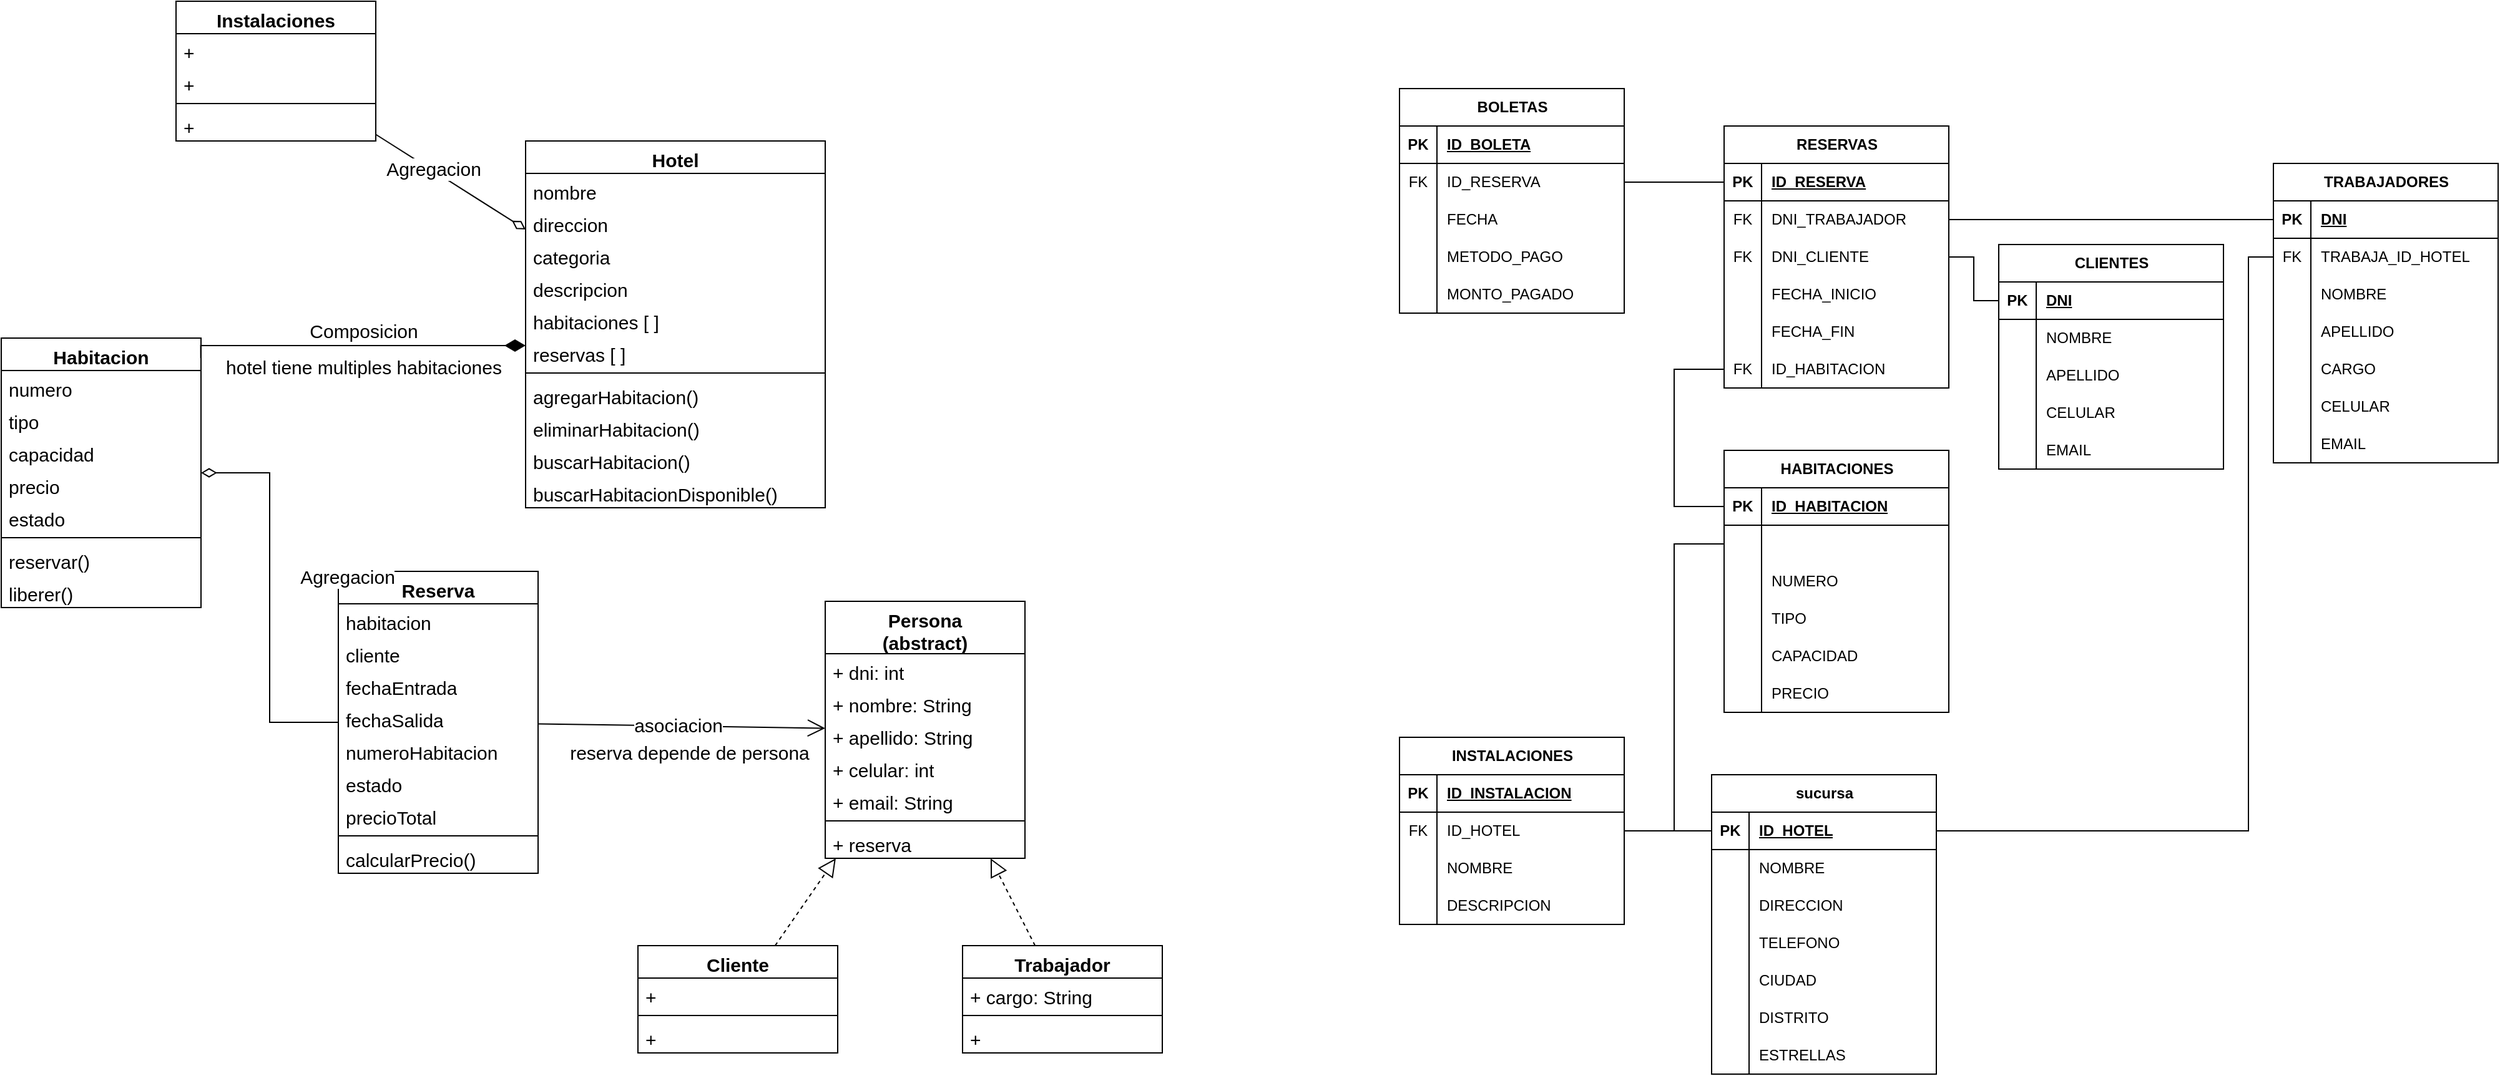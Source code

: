 <mxfile version="21.2.8" type="device">
  <diagram name="Página-1" id="wnHiJn_FPdJCQ1lk_fkM">
    <mxGraphModel dx="4132" dy="2707" grid="1" gridSize="10" guides="1" tooltips="1" connect="1" arrows="1" fold="1" page="1" pageScale="1" pageWidth="827" pageHeight="1169" math="0" shadow="0">
      <root>
        <mxCell id="0" />
        <mxCell id="1" parent="0" />
        <mxCell id="x1P0vUue6FVKOJzLM5xV-2" value="HABITACIONES" style="shape=table;startSize=30;container=1;collapsible=1;childLayout=tableLayout;fixedRows=1;rowLines=0;fontStyle=1;align=center;resizeLast=1;html=1;" parent="1" vertex="1">
          <mxGeometry x="-80" y="170" width="180" height="210" as="geometry" />
        </mxCell>
        <mxCell id="x1P0vUue6FVKOJzLM5xV-3" value="" style="shape=tableRow;horizontal=0;startSize=0;swimlaneHead=0;swimlaneBody=0;fillColor=none;collapsible=0;dropTarget=0;points=[[0,0.5],[1,0.5]];portConstraint=eastwest;top=0;left=0;right=0;bottom=1;" parent="x1P0vUue6FVKOJzLM5xV-2" vertex="1">
          <mxGeometry y="30" width="180" height="30" as="geometry" />
        </mxCell>
        <mxCell id="x1P0vUue6FVKOJzLM5xV-4" value="PK" style="shape=partialRectangle;connectable=0;fillColor=none;top=0;left=0;bottom=0;right=0;fontStyle=1;overflow=hidden;whiteSpace=wrap;html=1;" parent="x1P0vUue6FVKOJzLM5xV-3" vertex="1">
          <mxGeometry width="30" height="30" as="geometry">
            <mxRectangle width="30" height="30" as="alternateBounds" />
          </mxGeometry>
        </mxCell>
        <mxCell id="x1P0vUue6FVKOJzLM5xV-5" value="ID_HABITACION" style="shape=partialRectangle;connectable=0;fillColor=none;top=0;left=0;bottom=0;right=0;align=left;spacingLeft=6;fontStyle=5;overflow=hidden;whiteSpace=wrap;html=1;" parent="x1P0vUue6FVKOJzLM5xV-3" vertex="1">
          <mxGeometry x="30" width="150" height="30" as="geometry">
            <mxRectangle width="150" height="30" as="alternateBounds" />
          </mxGeometry>
        </mxCell>
        <mxCell id="JsAu7c1Cy_5JKnAvBkBy-130" style="shape=tableRow;horizontal=0;startSize=0;swimlaneHead=0;swimlaneBody=0;fillColor=none;collapsible=0;dropTarget=0;points=[[0,0.5],[1,0.5]];portConstraint=eastwest;top=0;left=0;right=0;bottom=0;" parent="x1P0vUue6FVKOJzLM5xV-2" vertex="1">
          <mxGeometry y="60" width="180" height="30" as="geometry" />
        </mxCell>
        <mxCell id="JsAu7c1Cy_5JKnAvBkBy-131" value="" style="shape=partialRectangle;connectable=0;fillColor=none;top=0;left=0;bottom=0;right=0;editable=1;overflow=hidden;whiteSpace=wrap;html=1;" parent="JsAu7c1Cy_5JKnAvBkBy-130" vertex="1">
          <mxGeometry width="30" height="30" as="geometry">
            <mxRectangle width="30" height="30" as="alternateBounds" />
          </mxGeometry>
        </mxCell>
        <mxCell id="JsAu7c1Cy_5JKnAvBkBy-132" value="" style="shape=partialRectangle;connectable=0;fillColor=none;top=0;left=0;bottom=0;right=0;align=left;spacingLeft=6;overflow=hidden;whiteSpace=wrap;html=1;" parent="JsAu7c1Cy_5JKnAvBkBy-130" vertex="1">
          <mxGeometry x="30" width="150" height="30" as="geometry">
            <mxRectangle width="150" height="30" as="alternateBounds" />
          </mxGeometry>
        </mxCell>
        <mxCell id="x1P0vUue6FVKOJzLM5xV-6" value="" style="shape=tableRow;horizontal=0;startSize=0;swimlaneHead=0;swimlaneBody=0;fillColor=none;collapsible=0;dropTarget=0;points=[[0,0.5],[1,0.5]];portConstraint=eastwest;top=0;left=0;right=0;bottom=0;" parent="x1P0vUue6FVKOJzLM5xV-2" vertex="1">
          <mxGeometry y="90" width="180" height="30" as="geometry" />
        </mxCell>
        <mxCell id="x1P0vUue6FVKOJzLM5xV-7" value="" style="shape=partialRectangle;connectable=0;fillColor=none;top=0;left=0;bottom=0;right=0;editable=1;overflow=hidden;whiteSpace=wrap;html=1;" parent="x1P0vUue6FVKOJzLM5xV-6" vertex="1">
          <mxGeometry width="30" height="30" as="geometry">
            <mxRectangle width="30" height="30" as="alternateBounds" />
          </mxGeometry>
        </mxCell>
        <mxCell id="x1P0vUue6FVKOJzLM5xV-8" value="NUMERO" style="shape=partialRectangle;connectable=0;fillColor=none;top=0;left=0;bottom=0;right=0;align=left;spacingLeft=6;overflow=hidden;whiteSpace=wrap;html=1;" parent="x1P0vUue6FVKOJzLM5xV-6" vertex="1">
          <mxGeometry x="30" width="150" height="30" as="geometry">
            <mxRectangle width="150" height="30" as="alternateBounds" />
          </mxGeometry>
        </mxCell>
        <mxCell id="x1P0vUue6FVKOJzLM5xV-9" value="" style="shape=tableRow;horizontal=0;startSize=0;swimlaneHead=0;swimlaneBody=0;fillColor=none;collapsible=0;dropTarget=0;points=[[0,0.5],[1,0.5]];portConstraint=eastwest;top=0;left=0;right=0;bottom=0;" parent="x1P0vUue6FVKOJzLM5xV-2" vertex="1">
          <mxGeometry y="120" width="180" height="30" as="geometry" />
        </mxCell>
        <mxCell id="x1P0vUue6FVKOJzLM5xV-10" value="" style="shape=partialRectangle;connectable=0;fillColor=none;top=0;left=0;bottom=0;right=0;editable=1;overflow=hidden;whiteSpace=wrap;html=1;" parent="x1P0vUue6FVKOJzLM5xV-9" vertex="1">
          <mxGeometry width="30" height="30" as="geometry">
            <mxRectangle width="30" height="30" as="alternateBounds" />
          </mxGeometry>
        </mxCell>
        <mxCell id="x1P0vUue6FVKOJzLM5xV-11" value="TIPO" style="shape=partialRectangle;connectable=0;fillColor=none;top=0;left=0;bottom=0;right=0;align=left;spacingLeft=6;overflow=hidden;whiteSpace=wrap;html=1;" parent="x1P0vUue6FVKOJzLM5xV-9" vertex="1">
          <mxGeometry x="30" width="150" height="30" as="geometry">
            <mxRectangle width="150" height="30" as="alternateBounds" />
          </mxGeometry>
        </mxCell>
        <mxCell id="x1P0vUue6FVKOJzLM5xV-12" value="" style="shape=tableRow;horizontal=0;startSize=0;swimlaneHead=0;swimlaneBody=0;fillColor=none;collapsible=0;dropTarget=0;points=[[0,0.5],[1,0.5]];portConstraint=eastwest;top=0;left=0;right=0;bottom=0;" parent="x1P0vUue6FVKOJzLM5xV-2" vertex="1">
          <mxGeometry y="150" width="180" height="30" as="geometry" />
        </mxCell>
        <mxCell id="x1P0vUue6FVKOJzLM5xV-13" value="" style="shape=partialRectangle;connectable=0;fillColor=none;top=0;left=0;bottom=0;right=0;editable=1;overflow=hidden;whiteSpace=wrap;html=1;" parent="x1P0vUue6FVKOJzLM5xV-12" vertex="1">
          <mxGeometry width="30" height="30" as="geometry">
            <mxRectangle width="30" height="30" as="alternateBounds" />
          </mxGeometry>
        </mxCell>
        <mxCell id="x1P0vUue6FVKOJzLM5xV-14" value="CAPACIDAD" style="shape=partialRectangle;connectable=0;fillColor=none;top=0;left=0;bottom=0;right=0;align=left;spacingLeft=6;overflow=hidden;whiteSpace=wrap;html=1;" parent="x1P0vUue6FVKOJzLM5xV-12" vertex="1">
          <mxGeometry x="30" width="150" height="30" as="geometry">
            <mxRectangle width="150" height="30" as="alternateBounds" />
          </mxGeometry>
        </mxCell>
        <mxCell id="x1P0vUue6FVKOJzLM5xV-73" style="shape=tableRow;horizontal=0;startSize=0;swimlaneHead=0;swimlaneBody=0;fillColor=none;collapsible=0;dropTarget=0;points=[[0,0.5],[1,0.5]];portConstraint=eastwest;top=0;left=0;right=0;bottom=0;" parent="x1P0vUue6FVKOJzLM5xV-2" vertex="1">
          <mxGeometry y="180" width="180" height="30" as="geometry" />
        </mxCell>
        <mxCell id="x1P0vUue6FVKOJzLM5xV-74" style="shape=partialRectangle;connectable=0;fillColor=none;top=0;left=0;bottom=0;right=0;editable=1;overflow=hidden;whiteSpace=wrap;html=1;" parent="x1P0vUue6FVKOJzLM5xV-73" vertex="1">
          <mxGeometry width="30" height="30" as="geometry">
            <mxRectangle width="30" height="30" as="alternateBounds" />
          </mxGeometry>
        </mxCell>
        <mxCell id="x1P0vUue6FVKOJzLM5xV-75" value="PRECIO" style="shape=partialRectangle;connectable=0;fillColor=none;top=0;left=0;bottom=0;right=0;align=left;spacingLeft=6;overflow=hidden;whiteSpace=wrap;html=1;" parent="x1P0vUue6FVKOJzLM5xV-73" vertex="1">
          <mxGeometry x="30" width="150" height="30" as="geometry">
            <mxRectangle width="150" height="30" as="alternateBounds" />
          </mxGeometry>
        </mxCell>
        <mxCell id="x1P0vUue6FVKOJzLM5xV-15" value="sucursa" style="shape=table;startSize=30;container=1;collapsible=1;childLayout=tableLayout;fixedRows=1;rowLines=0;fontStyle=1;align=center;resizeLast=1;html=1;" parent="1" vertex="1">
          <mxGeometry x="-90" y="430" width="180" height="240" as="geometry" />
        </mxCell>
        <mxCell id="x1P0vUue6FVKOJzLM5xV-16" value="" style="shape=tableRow;horizontal=0;startSize=0;swimlaneHead=0;swimlaneBody=0;fillColor=none;collapsible=0;dropTarget=0;points=[[0,0.5],[1,0.5]];portConstraint=eastwest;top=0;left=0;right=0;bottom=1;" parent="x1P0vUue6FVKOJzLM5xV-15" vertex="1">
          <mxGeometry y="30" width="180" height="30" as="geometry" />
        </mxCell>
        <mxCell id="x1P0vUue6FVKOJzLM5xV-17" value="PK" style="shape=partialRectangle;connectable=0;fillColor=none;top=0;left=0;bottom=0;right=0;fontStyle=1;overflow=hidden;whiteSpace=wrap;html=1;" parent="x1P0vUue6FVKOJzLM5xV-16" vertex="1">
          <mxGeometry width="30" height="30" as="geometry">
            <mxRectangle width="30" height="30" as="alternateBounds" />
          </mxGeometry>
        </mxCell>
        <mxCell id="x1P0vUue6FVKOJzLM5xV-18" value="ID_HOTEL" style="shape=partialRectangle;connectable=0;fillColor=none;top=0;left=0;bottom=0;right=0;align=left;spacingLeft=6;fontStyle=5;overflow=hidden;whiteSpace=wrap;html=1;" parent="x1P0vUue6FVKOJzLM5xV-16" vertex="1">
          <mxGeometry x="30" width="150" height="30" as="geometry">
            <mxRectangle width="150" height="30" as="alternateBounds" />
          </mxGeometry>
        </mxCell>
        <mxCell id="x1P0vUue6FVKOJzLM5xV-19" value="" style="shape=tableRow;horizontal=0;startSize=0;swimlaneHead=0;swimlaneBody=0;fillColor=none;collapsible=0;dropTarget=0;points=[[0,0.5],[1,0.5]];portConstraint=eastwest;top=0;left=0;right=0;bottom=0;" parent="x1P0vUue6FVKOJzLM5xV-15" vertex="1">
          <mxGeometry y="60" width="180" height="30" as="geometry" />
        </mxCell>
        <mxCell id="x1P0vUue6FVKOJzLM5xV-20" value="" style="shape=partialRectangle;connectable=0;fillColor=none;top=0;left=0;bottom=0;right=0;editable=1;overflow=hidden;whiteSpace=wrap;html=1;" parent="x1P0vUue6FVKOJzLM5xV-19" vertex="1">
          <mxGeometry width="30" height="30" as="geometry">
            <mxRectangle width="30" height="30" as="alternateBounds" />
          </mxGeometry>
        </mxCell>
        <mxCell id="x1P0vUue6FVKOJzLM5xV-21" value="NOMBRE" style="shape=partialRectangle;connectable=0;fillColor=none;top=0;left=0;bottom=0;right=0;align=left;spacingLeft=6;overflow=hidden;whiteSpace=wrap;html=1;" parent="x1P0vUue6FVKOJzLM5xV-19" vertex="1">
          <mxGeometry x="30" width="150" height="30" as="geometry">
            <mxRectangle width="150" height="30" as="alternateBounds" />
          </mxGeometry>
        </mxCell>
        <mxCell id="x1P0vUue6FVKOJzLM5xV-22" value="" style="shape=tableRow;horizontal=0;startSize=0;swimlaneHead=0;swimlaneBody=0;fillColor=none;collapsible=0;dropTarget=0;points=[[0,0.5],[1,0.5]];portConstraint=eastwest;top=0;left=0;right=0;bottom=0;" parent="x1P0vUue6FVKOJzLM5xV-15" vertex="1">
          <mxGeometry y="90" width="180" height="30" as="geometry" />
        </mxCell>
        <mxCell id="x1P0vUue6FVKOJzLM5xV-23" value="" style="shape=partialRectangle;connectable=0;fillColor=none;top=0;left=0;bottom=0;right=0;editable=1;overflow=hidden;whiteSpace=wrap;html=1;" parent="x1P0vUue6FVKOJzLM5xV-22" vertex="1">
          <mxGeometry width="30" height="30" as="geometry">
            <mxRectangle width="30" height="30" as="alternateBounds" />
          </mxGeometry>
        </mxCell>
        <mxCell id="x1P0vUue6FVKOJzLM5xV-24" value="DIRECCION" style="shape=partialRectangle;connectable=0;fillColor=none;top=0;left=0;bottom=0;right=0;align=left;spacingLeft=6;overflow=hidden;whiteSpace=wrap;html=1;" parent="x1P0vUue6FVKOJzLM5xV-22" vertex="1">
          <mxGeometry x="30" width="150" height="30" as="geometry">
            <mxRectangle width="150" height="30" as="alternateBounds" />
          </mxGeometry>
        </mxCell>
        <mxCell id="IeeBFuhhyK9SeKI21cNy-7" style="shape=tableRow;horizontal=0;startSize=0;swimlaneHead=0;swimlaneBody=0;fillColor=none;collapsible=0;dropTarget=0;points=[[0,0.5],[1,0.5]];portConstraint=eastwest;top=0;left=0;right=0;bottom=0;" parent="x1P0vUue6FVKOJzLM5xV-15" vertex="1">
          <mxGeometry y="120" width="180" height="30" as="geometry" />
        </mxCell>
        <mxCell id="IeeBFuhhyK9SeKI21cNy-8" style="shape=partialRectangle;connectable=0;fillColor=none;top=0;left=0;bottom=0;right=0;editable=1;overflow=hidden;whiteSpace=wrap;html=1;" parent="IeeBFuhhyK9SeKI21cNy-7" vertex="1">
          <mxGeometry width="30" height="30" as="geometry">
            <mxRectangle width="30" height="30" as="alternateBounds" />
          </mxGeometry>
        </mxCell>
        <mxCell id="IeeBFuhhyK9SeKI21cNy-9" value="TELEFONO" style="shape=partialRectangle;connectable=0;fillColor=none;top=0;left=0;bottom=0;right=0;align=left;spacingLeft=6;overflow=hidden;whiteSpace=wrap;html=1;" parent="IeeBFuhhyK9SeKI21cNy-7" vertex="1">
          <mxGeometry x="30" width="150" height="30" as="geometry">
            <mxRectangle width="150" height="30" as="alternateBounds" />
          </mxGeometry>
        </mxCell>
        <mxCell id="x1P0vUue6FVKOJzLM5xV-25" value="" style="shape=tableRow;horizontal=0;startSize=0;swimlaneHead=0;swimlaneBody=0;fillColor=none;collapsible=0;dropTarget=0;points=[[0,0.5],[1,0.5]];portConstraint=eastwest;top=0;left=0;right=0;bottom=0;" parent="x1P0vUue6FVKOJzLM5xV-15" vertex="1">
          <mxGeometry y="150" width="180" height="30" as="geometry" />
        </mxCell>
        <mxCell id="x1P0vUue6FVKOJzLM5xV-26" value="" style="shape=partialRectangle;connectable=0;fillColor=none;top=0;left=0;bottom=0;right=0;editable=1;overflow=hidden;whiteSpace=wrap;html=1;" parent="x1P0vUue6FVKOJzLM5xV-25" vertex="1">
          <mxGeometry width="30" height="30" as="geometry">
            <mxRectangle width="30" height="30" as="alternateBounds" />
          </mxGeometry>
        </mxCell>
        <mxCell id="x1P0vUue6FVKOJzLM5xV-27" value="CIUDAD" style="shape=partialRectangle;connectable=0;fillColor=none;top=0;left=0;bottom=0;right=0;align=left;spacingLeft=6;overflow=hidden;whiteSpace=wrap;html=1;" parent="x1P0vUue6FVKOJzLM5xV-25" vertex="1">
          <mxGeometry x="30" width="150" height="30" as="geometry">
            <mxRectangle width="150" height="30" as="alternateBounds" />
          </mxGeometry>
        </mxCell>
        <mxCell id="x1P0vUue6FVKOJzLM5xV-132" style="shape=tableRow;horizontal=0;startSize=0;swimlaneHead=0;swimlaneBody=0;fillColor=none;collapsible=0;dropTarget=0;points=[[0,0.5],[1,0.5]];portConstraint=eastwest;top=0;left=0;right=0;bottom=0;" parent="x1P0vUue6FVKOJzLM5xV-15" vertex="1">
          <mxGeometry y="180" width="180" height="30" as="geometry" />
        </mxCell>
        <mxCell id="x1P0vUue6FVKOJzLM5xV-133" style="shape=partialRectangle;connectable=0;fillColor=none;top=0;left=0;bottom=0;right=0;editable=1;overflow=hidden;whiteSpace=wrap;html=1;" parent="x1P0vUue6FVKOJzLM5xV-132" vertex="1">
          <mxGeometry width="30" height="30" as="geometry">
            <mxRectangle width="30" height="30" as="alternateBounds" />
          </mxGeometry>
        </mxCell>
        <mxCell id="x1P0vUue6FVKOJzLM5xV-134" value="DISTRITO" style="shape=partialRectangle;connectable=0;fillColor=none;top=0;left=0;bottom=0;right=0;align=left;spacingLeft=6;overflow=hidden;whiteSpace=wrap;html=1;" parent="x1P0vUue6FVKOJzLM5xV-132" vertex="1">
          <mxGeometry x="30" width="150" height="30" as="geometry">
            <mxRectangle width="150" height="30" as="alternateBounds" />
          </mxGeometry>
        </mxCell>
        <mxCell id="x1P0vUue6FVKOJzLM5xV-70" style="shape=tableRow;horizontal=0;startSize=0;swimlaneHead=0;swimlaneBody=0;fillColor=none;collapsible=0;dropTarget=0;points=[[0,0.5],[1,0.5]];portConstraint=eastwest;top=0;left=0;right=0;bottom=0;" parent="x1P0vUue6FVKOJzLM5xV-15" vertex="1">
          <mxGeometry y="210" width="180" height="30" as="geometry" />
        </mxCell>
        <mxCell id="x1P0vUue6FVKOJzLM5xV-71" style="shape=partialRectangle;connectable=0;fillColor=none;top=0;left=0;bottom=0;right=0;editable=1;overflow=hidden;whiteSpace=wrap;html=1;" parent="x1P0vUue6FVKOJzLM5xV-70" vertex="1">
          <mxGeometry width="30" height="30" as="geometry">
            <mxRectangle width="30" height="30" as="alternateBounds" />
          </mxGeometry>
        </mxCell>
        <mxCell id="x1P0vUue6FVKOJzLM5xV-72" value="ESTRELLAS" style="shape=partialRectangle;connectable=0;fillColor=none;top=0;left=0;bottom=0;right=0;align=left;spacingLeft=6;overflow=hidden;whiteSpace=wrap;html=1;" parent="x1P0vUue6FVKOJzLM5xV-70" vertex="1">
          <mxGeometry x="30" width="150" height="30" as="geometry">
            <mxRectangle width="150" height="30" as="alternateBounds" />
          </mxGeometry>
        </mxCell>
        <mxCell id="x1P0vUue6FVKOJzLM5xV-28" value="RESERVAS" style="shape=table;startSize=30;container=1;collapsible=1;childLayout=tableLayout;fixedRows=1;rowLines=0;fontStyle=1;align=center;resizeLast=1;html=1;" parent="1" vertex="1">
          <mxGeometry x="-80" y="-90" width="180" height="210" as="geometry">
            <mxRectangle x="360" y="400" width="100" height="30" as="alternateBounds" />
          </mxGeometry>
        </mxCell>
        <mxCell id="x1P0vUue6FVKOJzLM5xV-29" value="" style="shape=tableRow;horizontal=0;startSize=0;swimlaneHead=0;swimlaneBody=0;fillColor=none;collapsible=0;dropTarget=0;points=[[0,0.5],[1,0.5]];portConstraint=eastwest;top=0;left=0;right=0;bottom=1;" parent="x1P0vUue6FVKOJzLM5xV-28" vertex="1">
          <mxGeometry y="30" width="180" height="30" as="geometry" />
        </mxCell>
        <mxCell id="x1P0vUue6FVKOJzLM5xV-30" value="PK" style="shape=partialRectangle;connectable=0;fillColor=none;top=0;left=0;bottom=0;right=0;fontStyle=1;overflow=hidden;whiteSpace=wrap;html=1;" parent="x1P0vUue6FVKOJzLM5xV-29" vertex="1">
          <mxGeometry width="30" height="30" as="geometry">
            <mxRectangle width="30" height="30" as="alternateBounds" />
          </mxGeometry>
        </mxCell>
        <mxCell id="x1P0vUue6FVKOJzLM5xV-31" value="ID_RESERVA" style="shape=partialRectangle;connectable=0;fillColor=none;top=0;left=0;bottom=0;right=0;align=left;spacingLeft=6;fontStyle=5;overflow=hidden;whiteSpace=wrap;html=1;" parent="x1P0vUue6FVKOJzLM5xV-29" vertex="1">
          <mxGeometry x="30" width="150" height="30" as="geometry">
            <mxRectangle width="150" height="30" as="alternateBounds" />
          </mxGeometry>
        </mxCell>
        <mxCell id="Sz8S2p66AalRjfl9gAjb-14" style="shape=tableRow;horizontal=0;startSize=0;swimlaneHead=0;swimlaneBody=0;fillColor=none;collapsible=0;dropTarget=0;points=[[0,0.5],[1,0.5]];portConstraint=eastwest;top=0;left=0;right=0;bottom=0;" parent="x1P0vUue6FVKOJzLM5xV-28" vertex="1">
          <mxGeometry y="60" width="180" height="30" as="geometry" />
        </mxCell>
        <mxCell id="Sz8S2p66AalRjfl9gAjb-15" value="FK" style="shape=partialRectangle;connectable=0;fillColor=none;top=0;left=0;bottom=0;right=0;editable=1;overflow=hidden;whiteSpace=wrap;html=1;" parent="Sz8S2p66AalRjfl9gAjb-14" vertex="1">
          <mxGeometry width="30" height="30" as="geometry">
            <mxRectangle width="30" height="30" as="alternateBounds" />
          </mxGeometry>
        </mxCell>
        <mxCell id="Sz8S2p66AalRjfl9gAjb-16" value="DNI_TRABAJADOR" style="shape=partialRectangle;connectable=0;fillColor=none;top=0;left=0;bottom=0;right=0;align=left;spacingLeft=6;overflow=hidden;whiteSpace=wrap;html=1;" parent="Sz8S2p66AalRjfl9gAjb-14" vertex="1">
          <mxGeometry x="30" width="150" height="30" as="geometry">
            <mxRectangle width="150" height="30" as="alternateBounds" />
          </mxGeometry>
        </mxCell>
        <mxCell id="x1P0vUue6FVKOJzLM5xV-38" value="" style="shape=tableRow;horizontal=0;startSize=0;swimlaneHead=0;swimlaneBody=0;fillColor=none;collapsible=0;dropTarget=0;points=[[0,0.5],[1,0.5]];portConstraint=eastwest;top=0;left=0;right=0;bottom=0;" parent="x1P0vUue6FVKOJzLM5xV-28" vertex="1">
          <mxGeometry y="90" width="180" height="30" as="geometry" />
        </mxCell>
        <mxCell id="x1P0vUue6FVKOJzLM5xV-39" value="FK" style="shape=partialRectangle;connectable=0;fillColor=none;top=0;left=0;bottom=0;right=0;editable=1;overflow=hidden;whiteSpace=wrap;html=1;" parent="x1P0vUue6FVKOJzLM5xV-38" vertex="1">
          <mxGeometry width="30" height="30" as="geometry">
            <mxRectangle width="30" height="30" as="alternateBounds" />
          </mxGeometry>
        </mxCell>
        <mxCell id="x1P0vUue6FVKOJzLM5xV-40" value="DNI_CLIENTE" style="shape=partialRectangle;connectable=0;fillColor=none;top=0;left=0;bottom=0;right=0;align=left;spacingLeft=6;overflow=hidden;whiteSpace=wrap;html=1;" parent="x1P0vUue6FVKOJzLM5xV-38" vertex="1">
          <mxGeometry x="30" width="150" height="30" as="geometry">
            <mxRectangle width="150" height="30" as="alternateBounds" />
          </mxGeometry>
        </mxCell>
        <mxCell id="x1P0vUue6FVKOJzLM5xV-32" value="" style="shape=tableRow;horizontal=0;startSize=0;swimlaneHead=0;swimlaneBody=0;fillColor=none;collapsible=0;dropTarget=0;points=[[0,0.5],[1,0.5]];portConstraint=eastwest;top=0;left=0;right=0;bottom=0;" parent="x1P0vUue6FVKOJzLM5xV-28" vertex="1">
          <mxGeometry y="120" width="180" height="30" as="geometry" />
        </mxCell>
        <mxCell id="x1P0vUue6FVKOJzLM5xV-33" value="" style="shape=partialRectangle;connectable=0;fillColor=none;top=0;left=0;bottom=0;right=0;editable=1;overflow=hidden;whiteSpace=wrap;html=1;" parent="x1P0vUue6FVKOJzLM5xV-32" vertex="1">
          <mxGeometry width="30" height="30" as="geometry">
            <mxRectangle width="30" height="30" as="alternateBounds" />
          </mxGeometry>
        </mxCell>
        <mxCell id="x1P0vUue6FVKOJzLM5xV-34" value="FECHA_INICIO" style="shape=partialRectangle;connectable=0;fillColor=none;top=0;left=0;bottom=0;right=0;align=left;spacingLeft=6;overflow=hidden;whiteSpace=wrap;html=1;" parent="x1P0vUue6FVKOJzLM5xV-32" vertex="1">
          <mxGeometry x="30" width="150" height="30" as="geometry">
            <mxRectangle width="150" height="30" as="alternateBounds" />
          </mxGeometry>
        </mxCell>
        <mxCell id="x1P0vUue6FVKOJzLM5xV-35" value="" style="shape=tableRow;horizontal=0;startSize=0;swimlaneHead=0;swimlaneBody=0;fillColor=none;collapsible=0;dropTarget=0;points=[[0,0.5],[1,0.5]];portConstraint=eastwest;top=0;left=0;right=0;bottom=0;" parent="x1P0vUue6FVKOJzLM5xV-28" vertex="1">
          <mxGeometry y="150" width="180" height="30" as="geometry" />
        </mxCell>
        <mxCell id="x1P0vUue6FVKOJzLM5xV-36" value="" style="shape=partialRectangle;connectable=0;fillColor=none;top=0;left=0;bottom=0;right=0;editable=1;overflow=hidden;whiteSpace=wrap;html=1;" parent="x1P0vUue6FVKOJzLM5xV-35" vertex="1">
          <mxGeometry width="30" height="30" as="geometry">
            <mxRectangle width="30" height="30" as="alternateBounds" />
          </mxGeometry>
        </mxCell>
        <mxCell id="x1P0vUue6FVKOJzLM5xV-37" value="FECHA_FIN" style="shape=partialRectangle;connectable=0;fillColor=none;top=0;left=0;bottom=0;right=0;align=left;spacingLeft=6;overflow=hidden;whiteSpace=wrap;html=1;" parent="x1P0vUue6FVKOJzLM5xV-35" vertex="1">
          <mxGeometry x="30" width="150" height="30" as="geometry">
            <mxRectangle width="150" height="30" as="alternateBounds" />
          </mxGeometry>
        </mxCell>
        <mxCell id="x1P0vUue6FVKOJzLM5xV-79" style="shape=tableRow;horizontal=0;startSize=0;swimlaneHead=0;swimlaneBody=0;fillColor=none;collapsible=0;dropTarget=0;points=[[0,0.5],[1,0.5]];portConstraint=eastwest;top=0;left=0;right=0;bottom=0;" parent="x1P0vUue6FVKOJzLM5xV-28" vertex="1">
          <mxGeometry y="180" width="180" height="30" as="geometry" />
        </mxCell>
        <mxCell id="x1P0vUue6FVKOJzLM5xV-80" value="FK" style="shape=partialRectangle;connectable=0;fillColor=none;top=0;left=0;bottom=0;right=0;editable=1;overflow=hidden;whiteSpace=wrap;html=1;" parent="x1P0vUue6FVKOJzLM5xV-79" vertex="1">
          <mxGeometry width="30" height="30" as="geometry">
            <mxRectangle width="30" height="30" as="alternateBounds" />
          </mxGeometry>
        </mxCell>
        <mxCell id="x1P0vUue6FVKOJzLM5xV-81" value="ID_HABITACION" style="shape=partialRectangle;connectable=0;fillColor=none;top=0;left=0;bottom=0;right=0;align=left;spacingLeft=6;overflow=hidden;whiteSpace=wrap;html=1;" parent="x1P0vUue6FVKOJzLM5xV-79" vertex="1">
          <mxGeometry x="30" width="150" height="30" as="geometry">
            <mxRectangle width="150" height="30" as="alternateBounds" />
          </mxGeometry>
        </mxCell>
        <mxCell id="x1P0vUue6FVKOJzLM5xV-41" value="CLIENTES" style="shape=table;startSize=30;container=1;collapsible=1;childLayout=tableLayout;fixedRows=1;rowLines=0;fontStyle=1;align=center;resizeLast=1;html=1;" parent="1" vertex="1">
          <mxGeometry x="140" y="5" width="180" height="180" as="geometry" />
        </mxCell>
        <mxCell id="x1P0vUue6FVKOJzLM5xV-42" value="" style="shape=tableRow;horizontal=0;startSize=0;swimlaneHead=0;swimlaneBody=0;fillColor=none;collapsible=0;dropTarget=0;points=[[0,0.5],[1,0.5]];portConstraint=eastwest;top=0;left=0;right=0;bottom=1;" parent="x1P0vUue6FVKOJzLM5xV-41" vertex="1">
          <mxGeometry y="30" width="180" height="30" as="geometry" />
        </mxCell>
        <mxCell id="x1P0vUue6FVKOJzLM5xV-43" value="PK" style="shape=partialRectangle;connectable=0;fillColor=none;top=0;left=0;bottom=0;right=0;fontStyle=1;overflow=hidden;whiteSpace=wrap;html=1;" parent="x1P0vUue6FVKOJzLM5xV-42" vertex="1">
          <mxGeometry width="30" height="30" as="geometry">
            <mxRectangle width="30" height="30" as="alternateBounds" />
          </mxGeometry>
        </mxCell>
        <mxCell id="x1P0vUue6FVKOJzLM5xV-44" value="DNI" style="shape=partialRectangle;connectable=0;fillColor=none;top=0;left=0;bottom=0;right=0;align=left;spacingLeft=6;fontStyle=5;overflow=hidden;whiteSpace=wrap;html=1;" parent="x1P0vUue6FVKOJzLM5xV-42" vertex="1">
          <mxGeometry x="30" width="150" height="30" as="geometry">
            <mxRectangle width="150" height="30" as="alternateBounds" />
          </mxGeometry>
        </mxCell>
        <mxCell id="x1P0vUue6FVKOJzLM5xV-45" value="" style="shape=tableRow;horizontal=0;startSize=0;swimlaneHead=0;swimlaneBody=0;fillColor=none;collapsible=0;dropTarget=0;points=[[0,0.5],[1,0.5]];portConstraint=eastwest;top=0;left=0;right=0;bottom=0;" parent="x1P0vUue6FVKOJzLM5xV-41" vertex="1">
          <mxGeometry y="60" width="180" height="30" as="geometry" />
        </mxCell>
        <mxCell id="x1P0vUue6FVKOJzLM5xV-46" value="" style="shape=partialRectangle;connectable=0;fillColor=none;top=0;left=0;bottom=0;right=0;editable=1;overflow=hidden;whiteSpace=wrap;html=1;" parent="x1P0vUue6FVKOJzLM5xV-45" vertex="1">
          <mxGeometry width="30" height="30" as="geometry">
            <mxRectangle width="30" height="30" as="alternateBounds" />
          </mxGeometry>
        </mxCell>
        <mxCell id="x1P0vUue6FVKOJzLM5xV-47" value="NOMBRE" style="shape=partialRectangle;connectable=0;fillColor=none;top=0;left=0;bottom=0;right=0;align=left;spacingLeft=6;overflow=hidden;whiteSpace=wrap;html=1;" parent="x1P0vUue6FVKOJzLM5xV-45" vertex="1">
          <mxGeometry x="30" width="150" height="30" as="geometry">
            <mxRectangle width="150" height="30" as="alternateBounds" />
          </mxGeometry>
        </mxCell>
        <mxCell id="x1P0vUue6FVKOJzLM5xV-48" value="" style="shape=tableRow;horizontal=0;startSize=0;swimlaneHead=0;swimlaneBody=0;fillColor=none;collapsible=0;dropTarget=0;points=[[0,0.5],[1,0.5]];portConstraint=eastwest;top=0;left=0;right=0;bottom=0;" parent="x1P0vUue6FVKOJzLM5xV-41" vertex="1">
          <mxGeometry y="90" width="180" height="30" as="geometry" />
        </mxCell>
        <mxCell id="x1P0vUue6FVKOJzLM5xV-49" value="" style="shape=partialRectangle;connectable=0;fillColor=none;top=0;left=0;bottom=0;right=0;editable=1;overflow=hidden;whiteSpace=wrap;html=1;" parent="x1P0vUue6FVKOJzLM5xV-48" vertex="1">
          <mxGeometry width="30" height="30" as="geometry">
            <mxRectangle width="30" height="30" as="alternateBounds" />
          </mxGeometry>
        </mxCell>
        <mxCell id="x1P0vUue6FVKOJzLM5xV-50" value="APELLIDO" style="shape=partialRectangle;connectable=0;fillColor=none;top=0;left=0;bottom=0;right=0;align=left;spacingLeft=6;overflow=hidden;whiteSpace=wrap;html=1;" parent="x1P0vUue6FVKOJzLM5xV-48" vertex="1">
          <mxGeometry x="30" width="150" height="30" as="geometry">
            <mxRectangle width="150" height="30" as="alternateBounds" />
          </mxGeometry>
        </mxCell>
        <mxCell id="IeeBFuhhyK9SeKI21cNy-1" style="shape=tableRow;horizontal=0;startSize=0;swimlaneHead=0;swimlaneBody=0;fillColor=none;collapsible=0;dropTarget=0;points=[[0,0.5],[1,0.5]];portConstraint=eastwest;top=0;left=0;right=0;bottom=0;" parent="x1P0vUue6FVKOJzLM5xV-41" vertex="1">
          <mxGeometry y="120" width="180" height="30" as="geometry" />
        </mxCell>
        <mxCell id="IeeBFuhhyK9SeKI21cNy-2" style="shape=partialRectangle;connectable=0;fillColor=none;top=0;left=0;bottom=0;right=0;editable=1;overflow=hidden;whiteSpace=wrap;html=1;" parent="IeeBFuhhyK9SeKI21cNy-1" vertex="1">
          <mxGeometry width="30" height="30" as="geometry">
            <mxRectangle width="30" height="30" as="alternateBounds" />
          </mxGeometry>
        </mxCell>
        <mxCell id="IeeBFuhhyK9SeKI21cNy-3" value="CELULAR" style="shape=partialRectangle;connectable=0;fillColor=none;top=0;left=0;bottom=0;right=0;align=left;spacingLeft=6;overflow=hidden;whiteSpace=wrap;html=1;" parent="IeeBFuhhyK9SeKI21cNy-1" vertex="1">
          <mxGeometry x="30" width="150" height="30" as="geometry">
            <mxRectangle width="150" height="30" as="alternateBounds" />
          </mxGeometry>
        </mxCell>
        <mxCell id="IeeBFuhhyK9SeKI21cNy-4" style="shape=tableRow;horizontal=0;startSize=0;swimlaneHead=0;swimlaneBody=0;fillColor=none;collapsible=0;dropTarget=0;points=[[0,0.5],[1,0.5]];portConstraint=eastwest;top=0;left=0;right=0;bottom=0;" parent="x1P0vUue6FVKOJzLM5xV-41" vertex="1">
          <mxGeometry y="150" width="180" height="30" as="geometry" />
        </mxCell>
        <mxCell id="IeeBFuhhyK9SeKI21cNy-5" style="shape=partialRectangle;connectable=0;fillColor=none;top=0;left=0;bottom=0;right=0;editable=1;overflow=hidden;whiteSpace=wrap;html=1;" parent="IeeBFuhhyK9SeKI21cNy-4" vertex="1">
          <mxGeometry width="30" height="30" as="geometry">
            <mxRectangle width="30" height="30" as="alternateBounds" />
          </mxGeometry>
        </mxCell>
        <mxCell id="IeeBFuhhyK9SeKI21cNy-6" value="EMAIL" style="shape=partialRectangle;connectable=0;fillColor=none;top=0;left=0;bottom=0;right=0;align=left;spacingLeft=6;overflow=hidden;whiteSpace=wrap;html=1;" parent="IeeBFuhhyK9SeKI21cNy-4" vertex="1">
          <mxGeometry x="30" width="150" height="30" as="geometry">
            <mxRectangle width="150" height="30" as="alternateBounds" />
          </mxGeometry>
        </mxCell>
        <mxCell id="x1P0vUue6FVKOJzLM5xV-54" value="BOLETAS" style="shape=table;startSize=30;container=1;collapsible=1;childLayout=tableLayout;fixedRows=1;rowLines=0;fontStyle=1;align=center;resizeLast=1;html=1;" parent="1" vertex="1">
          <mxGeometry x="-340" y="-120" width="180" height="180" as="geometry" />
        </mxCell>
        <mxCell id="x1P0vUue6FVKOJzLM5xV-55" value="" style="shape=tableRow;horizontal=0;startSize=0;swimlaneHead=0;swimlaneBody=0;fillColor=none;collapsible=0;dropTarget=0;points=[[0,0.5],[1,0.5]];portConstraint=eastwest;top=0;left=0;right=0;bottom=1;" parent="x1P0vUue6FVKOJzLM5xV-54" vertex="1">
          <mxGeometry y="30" width="180" height="30" as="geometry" />
        </mxCell>
        <mxCell id="x1P0vUue6FVKOJzLM5xV-56" value="PK" style="shape=partialRectangle;connectable=0;fillColor=none;top=0;left=0;bottom=0;right=0;fontStyle=1;overflow=hidden;whiteSpace=wrap;html=1;" parent="x1P0vUue6FVKOJzLM5xV-55" vertex="1">
          <mxGeometry width="30" height="30" as="geometry">
            <mxRectangle width="30" height="30" as="alternateBounds" />
          </mxGeometry>
        </mxCell>
        <mxCell id="x1P0vUue6FVKOJzLM5xV-57" value="ID_BOLETA" style="shape=partialRectangle;connectable=0;fillColor=none;top=0;left=0;bottom=0;right=0;align=left;spacingLeft=6;fontStyle=5;overflow=hidden;whiteSpace=wrap;html=1;" parent="x1P0vUue6FVKOJzLM5xV-55" vertex="1">
          <mxGeometry x="30" width="150" height="30" as="geometry">
            <mxRectangle width="150" height="30" as="alternateBounds" />
          </mxGeometry>
        </mxCell>
        <mxCell id="x1P0vUue6FVKOJzLM5xV-58" value="" style="shape=tableRow;horizontal=0;startSize=0;swimlaneHead=0;swimlaneBody=0;fillColor=none;collapsible=0;dropTarget=0;points=[[0,0.5],[1,0.5]];portConstraint=eastwest;top=0;left=0;right=0;bottom=0;" parent="x1P0vUue6FVKOJzLM5xV-54" vertex="1">
          <mxGeometry y="60" width="180" height="30" as="geometry" />
        </mxCell>
        <mxCell id="x1P0vUue6FVKOJzLM5xV-59" value="FK" style="shape=partialRectangle;connectable=0;fillColor=none;top=0;left=0;bottom=0;right=0;editable=1;overflow=hidden;whiteSpace=wrap;html=1;" parent="x1P0vUue6FVKOJzLM5xV-58" vertex="1">
          <mxGeometry width="30" height="30" as="geometry">
            <mxRectangle width="30" height="30" as="alternateBounds" />
          </mxGeometry>
        </mxCell>
        <mxCell id="x1P0vUue6FVKOJzLM5xV-60" value="ID_RESERVA" style="shape=partialRectangle;connectable=0;fillColor=none;top=0;left=0;bottom=0;right=0;align=left;spacingLeft=6;overflow=hidden;whiteSpace=wrap;html=1;" parent="x1P0vUue6FVKOJzLM5xV-58" vertex="1">
          <mxGeometry x="30" width="150" height="30" as="geometry">
            <mxRectangle width="150" height="30" as="alternateBounds" />
          </mxGeometry>
        </mxCell>
        <mxCell id="x1P0vUue6FVKOJzLM5xV-129" style="shape=tableRow;horizontal=0;startSize=0;swimlaneHead=0;swimlaneBody=0;fillColor=none;collapsible=0;dropTarget=0;points=[[0,0.5],[1,0.5]];portConstraint=eastwest;top=0;left=0;right=0;bottom=0;" parent="x1P0vUue6FVKOJzLM5xV-54" vertex="1">
          <mxGeometry y="90" width="180" height="30" as="geometry" />
        </mxCell>
        <mxCell id="x1P0vUue6FVKOJzLM5xV-130" style="shape=partialRectangle;connectable=0;fillColor=none;top=0;left=0;bottom=0;right=0;editable=1;overflow=hidden;whiteSpace=wrap;html=1;" parent="x1P0vUue6FVKOJzLM5xV-129" vertex="1">
          <mxGeometry width="30" height="30" as="geometry">
            <mxRectangle width="30" height="30" as="alternateBounds" />
          </mxGeometry>
        </mxCell>
        <mxCell id="x1P0vUue6FVKOJzLM5xV-131" value="FECHA" style="shape=partialRectangle;connectable=0;fillColor=none;top=0;left=0;bottom=0;right=0;align=left;spacingLeft=6;overflow=hidden;whiteSpace=wrap;html=1;" parent="x1P0vUue6FVKOJzLM5xV-129" vertex="1">
          <mxGeometry x="30" width="150" height="30" as="geometry">
            <mxRectangle width="150" height="30" as="alternateBounds" />
          </mxGeometry>
        </mxCell>
        <mxCell id="x1P0vUue6FVKOJzLM5xV-64" value="" style="shape=tableRow;horizontal=0;startSize=0;swimlaneHead=0;swimlaneBody=0;fillColor=none;collapsible=0;dropTarget=0;points=[[0,0.5],[1,0.5]];portConstraint=eastwest;top=0;left=0;right=0;bottom=0;" parent="x1P0vUue6FVKOJzLM5xV-54" vertex="1">
          <mxGeometry y="120" width="180" height="30" as="geometry" />
        </mxCell>
        <mxCell id="x1P0vUue6FVKOJzLM5xV-65" value="" style="shape=partialRectangle;connectable=0;fillColor=none;top=0;left=0;bottom=0;right=0;editable=1;overflow=hidden;whiteSpace=wrap;html=1;" parent="x1P0vUue6FVKOJzLM5xV-64" vertex="1">
          <mxGeometry width="30" height="30" as="geometry">
            <mxRectangle width="30" height="30" as="alternateBounds" />
          </mxGeometry>
        </mxCell>
        <mxCell id="x1P0vUue6FVKOJzLM5xV-66" value="METODO_PAGO" style="shape=partialRectangle;connectable=0;fillColor=none;top=0;left=0;bottom=0;right=0;align=left;spacingLeft=6;overflow=hidden;whiteSpace=wrap;html=1;" parent="x1P0vUue6FVKOJzLM5xV-64" vertex="1">
          <mxGeometry x="30" width="150" height="30" as="geometry">
            <mxRectangle width="150" height="30" as="alternateBounds" />
          </mxGeometry>
        </mxCell>
        <mxCell id="x1P0vUue6FVKOJzLM5xV-61" value="" style="shape=tableRow;horizontal=0;startSize=0;swimlaneHead=0;swimlaneBody=0;fillColor=none;collapsible=0;dropTarget=0;points=[[0,0.5],[1,0.5]];portConstraint=eastwest;top=0;left=0;right=0;bottom=0;" parent="x1P0vUue6FVKOJzLM5xV-54" vertex="1">
          <mxGeometry y="150" width="180" height="30" as="geometry" />
        </mxCell>
        <mxCell id="x1P0vUue6FVKOJzLM5xV-62" value="" style="shape=partialRectangle;connectable=0;fillColor=none;top=0;left=0;bottom=0;right=0;editable=1;overflow=hidden;whiteSpace=wrap;html=1;" parent="x1P0vUue6FVKOJzLM5xV-61" vertex="1">
          <mxGeometry width="30" height="30" as="geometry">
            <mxRectangle width="30" height="30" as="alternateBounds" />
          </mxGeometry>
        </mxCell>
        <mxCell id="x1P0vUue6FVKOJzLM5xV-63" value="MONTO_PAGADO" style="shape=partialRectangle;connectable=0;fillColor=none;top=0;left=0;bottom=0;right=0;align=left;spacingLeft=6;overflow=hidden;whiteSpace=wrap;html=1;" parent="x1P0vUue6FVKOJzLM5xV-61" vertex="1">
          <mxGeometry x="30" width="150" height="30" as="geometry">
            <mxRectangle width="150" height="30" as="alternateBounds" />
          </mxGeometry>
        </mxCell>
        <mxCell id="x1P0vUue6FVKOJzLM5xV-91" style="edgeStyle=orthogonalEdgeStyle;rounded=0;orthogonalLoop=1;jettySize=auto;html=1;endArrow=none;endFill=0;" parent="1" target="x1P0vUue6FVKOJzLM5xV-16" edge="1">
          <mxGeometry relative="1" as="geometry" />
        </mxCell>
        <mxCell id="x1P0vUue6FVKOJzLM5xV-96" style="edgeStyle=orthogonalEdgeStyle;rounded=0;orthogonalLoop=1;jettySize=auto;html=1;endArrow=none;endFill=0;" parent="1" source="x1P0vUue6FVKOJzLM5xV-79" target="x1P0vUue6FVKOJzLM5xV-3" edge="1">
          <mxGeometry relative="1" as="geometry">
            <Array as="points">
              <mxPoint x="-120" y="105" />
              <mxPoint x="-120" y="215" />
            </Array>
          </mxGeometry>
        </mxCell>
        <mxCell id="x1P0vUue6FVKOJzLM5xV-97" style="edgeStyle=orthogonalEdgeStyle;rounded=0;orthogonalLoop=1;jettySize=auto;html=1;entryX=1;entryY=0.5;entryDx=0;entryDy=0;endArrow=none;endFill=0;" parent="1" source="x1P0vUue6FVKOJzLM5xV-29" target="x1P0vUue6FVKOJzLM5xV-58" edge="1">
          <mxGeometry relative="1" as="geometry" />
        </mxCell>
        <mxCell id="x1P0vUue6FVKOJzLM5xV-98" style="edgeStyle=orthogonalEdgeStyle;rounded=0;orthogonalLoop=1;jettySize=auto;html=1;endArrow=none;endFill=0;" parent="1" source="x1P0vUue6FVKOJzLM5xV-42" target="x1P0vUue6FVKOJzLM5xV-38" edge="1">
          <mxGeometry relative="1" as="geometry" />
        </mxCell>
        <mxCell id="IeeBFuhhyK9SeKI21cNy-11" value="TRABAJADORES" style="shape=table;startSize=30;container=1;collapsible=1;childLayout=tableLayout;fixedRows=1;rowLines=0;fontStyle=1;align=center;resizeLast=1;html=1;" parent="1" vertex="1">
          <mxGeometry x="360" y="-60" width="180" height="240" as="geometry" />
        </mxCell>
        <mxCell id="IeeBFuhhyK9SeKI21cNy-12" value="" style="shape=tableRow;horizontal=0;startSize=0;swimlaneHead=0;swimlaneBody=0;fillColor=none;collapsible=0;dropTarget=0;points=[[0,0.5],[1,0.5]];portConstraint=eastwest;top=0;left=0;right=0;bottom=1;" parent="IeeBFuhhyK9SeKI21cNy-11" vertex="1">
          <mxGeometry y="30" width="180" height="30" as="geometry" />
        </mxCell>
        <mxCell id="IeeBFuhhyK9SeKI21cNy-13" value="PK" style="shape=partialRectangle;connectable=0;fillColor=none;top=0;left=0;bottom=0;right=0;fontStyle=1;overflow=hidden;whiteSpace=wrap;html=1;" parent="IeeBFuhhyK9SeKI21cNy-12" vertex="1">
          <mxGeometry width="30" height="30" as="geometry">
            <mxRectangle width="30" height="30" as="alternateBounds" />
          </mxGeometry>
        </mxCell>
        <mxCell id="IeeBFuhhyK9SeKI21cNy-14" value="DNI" style="shape=partialRectangle;connectable=0;fillColor=none;top=0;left=0;bottom=0;right=0;align=left;spacingLeft=6;fontStyle=5;overflow=hidden;whiteSpace=wrap;html=1;" parent="IeeBFuhhyK9SeKI21cNy-12" vertex="1">
          <mxGeometry x="30" width="150" height="30" as="geometry">
            <mxRectangle width="150" height="30" as="alternateBounds" />
          </mxGeometry>
        </mxCell>
        <mxCell id="wd5sbatpmbt6vZkM7H9O-19" style="shape=tableRow;horizontal=0;startSize=0;swimlaneHead=0;swimlaneBody=0;fillColor=none;collapsible=0;dropTarget=0;points=[[0,0.5],[1,0.5]];portConstraint=eastwest;top=0;left=0;right=0;bottom=0;" parent="IeeBFuhhyK9SeKI21cNy-11" vertex="1">
          <mxGeometry y="60" width="180" height="30" as="geometry" />
        </mxCell>
        <mxCell id="wd5sbatpmbt6vZkM7H9O-20" value="FK" style="shape=partialRectangle;connectable=0;fillColor=none;top=0;left=0;bottom=0;right=0;editable=1;overflow=hidden;whiteSpace=wrap;html=1;" parent="wd5sbatpmbt6vZkM7H9O-19" vertex="1">
          <mxGeometry width="30" height="30" as="geometry">
            <mxRectangle width="30" height="30" as="alternateBounds" />
          </mxGeometry>
        </mxCell>
        <mxCell id="wd5sbatpmbt6vZkM7H9O-21" value="TRABAJA_ID_HOTEL" style="shape=partialRectangle;connectable=0;fillColor=none;top=0;left=0;bottom=0;right=0;align=left;spacingLeft=6;overflow=hidden;whiteSpace=wrap;html=1;" parent="wd5sbatpmbt6vZkM7H9O-19" vertex="1">
          <mxGeometry x="30" width="150" height="30" as="geometry">
            <mxRectangle width="150" height="30" as="alternateBounds" />
          </mxGeometry>
        </mxCell>
        <mxCell id="IeeBFuhhyK9SeKI21cNy-15" value="" style="shape=tableRow;horizontal=0;startSize=0;swimlaneHead=0;swimlaneBody=0;fillColor=none;collapsible=0;dropTarget=0;points=[[0,0.5],[1,0.5]];portConstraint=eastwest;top=0;left=0;right=0;bottom=0;" parent="IeeBFuhhyK9SeKI21cNy-11" vertex="1">
          <mxGeometry y="90" width="180" height="30" as="geometry" />
        </mxCell>
        <mxCell id="IeeBFuhhyK9SeKI21cNy-16" value="" style="shape=partialRectangle;connectable=0;fillColor=none;top=0;left=0;bottom=0;right=0;editable=1;overflow=hidden;whiteSpace=wrap;html=1;" parent="IeeBFuhhyK9SeKI21cNy-15" vertex="1">
          <mxGeometry width="30" height="30" as="geometry">
            <mxRectangle width="30" height="30" as="alternateBounds" />
          </mxGeometry>
        </mxCell>
        <mxCell id="IeeBFuhhyK9SeKI21cNy-17" value="NOMBRE" style="shape=partialRectangle;connectable=0;fillColor=none;top=0;left=0;bottom=0;right=0;align=left;spacingLeft=6;overflow=hidden;whiteSpace=wrap;html=1;" parent="IeeBFuhhyK9SeKI21cNy-15" vertex="1">
          <mxGeometry x="30" width="150" height="30" as="geometry">
            <mxRectangle width="150" height="30" as="alternateBounds" />
          </mxGeometry>
        </mxCell>
        <mxCell id="IeeBFuhhyK9SeKI21cNy-18" value="" style="shape=tableRow;horizontal=0;startSize=0;swimlaneHead=0;swimlaneBody=0;fillColor=none;collapsible=0;dropTarget=0;points=[[0,0.5],[1,0.5]];portConstraint=eastwest;top=0;left=0;right=0;bottom=0;" parent="IeeBFuhhyK9SeKI21cNy-11" vertex="1">
          <mxGeometry y="120" width="180" height="30" as="geometry" />
        </mxCell>
        <mxCell id="IeeBFuhhyK9SeKI21cNy-19" value="" style="shape=partialRectangle;connectable=0;fillColor=none;top=0;left=0;bottom=0;right=0;editable=1;overflow=hidden;whiteSpace=wrap;html=1;" parent="IeeBFuhhyK9SeKI21cNy-18" vertex="1">
          <mxGeometry width="30" height="30" as="geometry">
            <mxRectangle width="30" height="30" as="alternateBounds" />
          </mxGeometry>
        </mxCell>
        <mxCell id="IeeBFuhhyK9SeKI21cNy-20" value="APELLIDO" style="shape=partialRectangle;connectable=0;fillColor=none;top=0;left=0;bottom=0;right=0;align=left;spacingLeft=6;overflow=hidden;whiteSpace=wrap;html=1;" parent="IeeBFuhhyK9SeKI21cNy-18" vertex="1">
          <mxGeometry x="30" width="150" height="30" as="geometry">
            <mxRectangle width="150" height="30" as="alternateBounds" />
          </mxGeometry>
        </mxCell>
        <mxCell id="IeeBFuhhyK9SeKI21cNy-21" style="shape=tableRow;horizontal=0;startSize=0;swimlaneHead=0;swimlaneBody=0;fillColor=none;collapsible=0;dropTarget=0;points=[[0,0.5],[1,0.5]];portConstraint=eastwest;top=0;left=0;right=0;bottom=0;" parent="IeeBFuhhyK9SeKI21cNy-11" vertex="1">
          <mxGeometry y="150" width="180" height="30" as="geometry" />
        </mxCell>
        <mxCell id="IeeBFuhhyK9SeKI21cNy-22" style="shape=partialRectangle;connectable=0;fillColor=none;top=0;left=0;bottom=0;right=0;editable=1;overflow=hidden;whiteSpace=wrap;html=1;" parent="IeeBFuhhyK9SeKI21cNy-21" vertex="1">
          <mxGeometry width="30" height="30" as="geometry">
            <mxRectangle width="30" height="30" as="alternateBounds" />
          </mxGeometry>
        </mxCell>
        <mxCell id="IeeBFuhhyK9SeKI21cNy-23" value="CARGO" style="shape=partialRectangle;connectable=0;fillColor=none;top=0;left=0;bottom=0;right=0;align=left;spacingLeft=6;overflow=hidden;whiteSpace=wrap;html=1;" parent="IeeBFuhhyK9SeKI21cNy-21" vertex="1">
          <mxGeometry x="30" width="150" height="30" as="geometry">
            <mxRectangle width="150" height="30" as="alternateBounds" />
          </mxGeometry>
        </mxCell>
        <mxCell id="IeeBFuhhyK9SeKI21cNy-24" style="shape=tableRow;horizontal=0;startSize=0;swimlaneHead=0;swimlaneBody=0;fillColor=none;collapsible=0;dropTarget=0;points=[[0,0.5],[1,0.5]];portConstraint=eastwest;top=0;left=0;right=0;bottom=0;" parent="IeeBFuhhyK9SeKI21cNy-11" vertex="1">
          <mxGeometry y="180" width="180" height="30" as="geometry" />
        </mxCell>
        <mxCell id="IeeBFuhhyK9SeKI21cNy-25" style="shape=partialRectangle;connectable=0;fillColor=none;top=0;left=0;bottom=0;right=0;editable=1;overflow=hidden;whiteSpace=wrap;html=1;" parent="IeeBFuhhyK9SeKI21cNy-24" vertex="1">
          <mxGeometry width="30" height="30" as="geometry">
            <mxRectangle width="30" height="30" as="alternateBounds" />
          </mxGeometry>
        </mxCell>
        <mxCell id="IeeBFuhhyK9SeKI21cNy-26" value="CELULAR" style="shape=partialRectangle;connectable=0;fillColor=none;top=0;left=0;bottom=0;right=0;align=left;spacingLeft=6;overflow=hidden;whiteSpace=wrap;html=1;" parent="IeeBFuhhyK9SeKI21cNy-24" vertex="1">
          <mxGeometry x="30" width="150" height="30" as="geometry">
            <mxRectangle width="150" height="30" as="alternateBounds" />
          </mxGeometry>
        </mxCell>
        <mxCell id="IeeBFuhhyK9SeKI21cNy-27" style="shape=tableRow;horizontal=0;startSize=0;swimlaneHead=0;swimlaneBody=0;fillColor=none;collapsible=0;dropTarget=0;points=[[0,0.5],[1,0.5]];portConstraint=eastwest;top=0;left=0;right=0;bottom=0;" parent="IeeBFuhhyK9SeKI21cNy-11" vertex="1">
          <mxGeometry y="210" width="180" height="30" as="geometry" />
        </mxCell>
        <mxCell id="IeeBFuhhyK9SeKI21cNy-28" style="shape=partialRectangle;connectable=0;fillColor=none;top=0;left=0;bottom=0;right=0;editable=1;overflow=hidden;whiteSpace=wrap;html=1;" parent="IeeBFuhhyK9SeKI21cNy-27" vertex="1">
          <mxGeometry width="30" height="30" as="geometry">
            <mxRectangle width="30" height="30" as="alternateBounds" />
          </mxGeometry>
        </mxCell>
        <mxCell id="IeeBFuhhyK9SeKI21cNy-29" value="EMAIL" style="shape=partialRectangle;connectable=0;fillColor=none;top=0;left=0;bottom=0;right=0;align=left;spacingLeft=6;overflow=hidden;whiteSpace=wrap;html=1;" parent="IeeBFuhhyK9SeKI21cNy-27" vertex="1">
          <mxGeometry x="30" width="150" height="30" as="geometry">
            <mxRectangle width="150" height="30" as="alternateBounds" />
          </mxGeometry>
        </mxCell>
        <mxCell id="IeeBFuhhyK9SeKI21cNy-30" style="edgeStyle=orthogonalEdgeStyle;rounded=0;orthogonalLoop=1;jettySize=auto;html=1;endArrow=none;endFill=0;" parent="1" source="IeeBFuhhyK9SeKI21cNy-12" target="Sz8S2p66AalRjfl9gAjb-14" edge="1">
          <mxGeometry relative="1" as="geometry" />
        </mxCell>
        <mxCell id="wd5sbatpmbt6vZkM7H9O-1" value="INSTALACIONES" style="shape=table;startSize=30;container=1;collapsible=1;childLayout=tableLayout;fixedRows=1;rowLines=0;fontStyle=1;align=center;resizeLast=1;html=1;" parent="1" vertex="1">
          <mxGeometry x="-340" y="400" width="180" height="150" as="geometry" />
        </mxCell>
        <mxCell id="wd5sbatpmbt6vZkM7H9O-2" value="" style="shape=tableRow;horizontal=0;startSize=0;swimlaneHead=0;swimlaneBody=0;fillColor=none;collapsible=0;dropTarget=0;points=[[0,0.5],[1,0.5]];portConstraint=eastwest;top=0;left=0;right=0;bottom=1;" parent="wd5sbatpmbt6vZkM7H9O-1" vertex="1">
          <mxGeometry y="30" width="180" height="30" as="geometry" />
        </mxCell>
        <mxCell id="wd5sbatpmbt6vZkM7H9O-3" value="PK" style="shape=partialRectangle;connectable=0;fillColor=none;top=0;left=0;bottom=0;right=0;fontStyle=1;overflow=hidden;whiteSpace=wrap;html=1;" parent="wd5sbatpmbt6vZkM7H9O-2" vertex="1">
          <mxGeometry width="30" height="30" as="geometry">
            <mxRectangle width="30" height="30" as="alternateBounds" />
          </mxGeometry>
        </mxCell>
        <mxCell id="wd5sbatpmbt6vZkM7H9O-4" value="ID_INSTALACION" style="shape=partialRectangle;connectable=0;fillColor=none;top=0;left=0;bottom=0;right=0;align=left;spacingLeft=6;fontStyle=5;overflow=hidden;whiteSpace=wrap;html=1;" parent="wd5sbatpmbt6vZkM7H9O-2" vertex="1">
          <mxGeometry x="30" width="150" height="30" as="geometry">
            <mxRectangle width="150" height="30" as="alternateBounds" />
          </mxGeometry>
        </mxCell>
        <mxCell id="wd5sbatpmbt6vZkM7H9O-5" value="" style="shape=tableRow;horizontal=0;startSize=0;swimlaneHead=0;swimlaneBody=0;fillColor=none;collapsible=0;dropTarget=0;points=[[0,0.5],[1,0.5]];portConstraint=eastwest;top=0;left=0;right=0;bottom=0;" parent="wd5sbatpmbt6vZkM7H9O-1" vertex="1">
          <mxGeometry y="60" width="180" height="30" as="geometry" />
        </mxCell>
        <mxCell id="wd5sbatpmbt6vZkM7H9O-6" value="FK" style="shape=partialRectangle;connectable=0;fillColor=none;top=0;left=0;bottom=0;right=0;editable=1;overflow=hidden;whiteSpace=wrap;html=1;" parent="wd5sbatpmbt6vZkM7H9O-5" vertex="1">
          <mxGeometry width="30" height="30" as="geometry">
            <mxRectangle width="30" height="30" as="alternateBounds" />
          </mxGeometry>
        </mxCell>
        <mxCell id="wd5sbatpmbt6vZkM7H9O-7" value="ID_HOTEL" style="shape=partialRectangle;connectable=0;fillColor=none;top=0;left=0;bottom=0;right=0;align=left;spacingLeft=6;overflow=hidden;whiteSpace=wrap;html=1;" parent="wd5sbatpmbt6vZkM7H9O-5" vertex="1">
          <mxGeometry x="30" width="150" height="30" as="geometry">
            <mxRectangle width="150" height="30" as="alternateBounds" />
          </mxGeometry>
        </mxCell>
        <mxCell id="wd5sbatpmbt6vZkM7H9O-8" value="" style="shape=tableRow;horizontal=0;startSize=0;swimlaneHead=0;swimlaneBody=0;fillColor=none;collapsible=0;dropTarget=0;points=[[0,0.5],[1,0.5]];portConstraint=eastwest;top=0;left=0;right=0;bottom=0;" parent="wd5sbatpmbt6vZkM7H9O-1" vertex="1">
          <mxGeometry y="90" width="180" height="30" as="geometry" />
        </mxCell>
        <mxCell id="wd5sbatpmbt6vZkM7H9O-9" value="" style="shape=partialRectangle;connectable=0;fillColor=none;top=0;left=0;bottom=0;right=0;editable=1;overflow=hidden;whiteSpace=wrap;html=1;" parent="wd5sbatpmbt6vZkM7H9O-8" vertex="1">
          <mxGeometry width="30" height="30" as="geometry">
            <mxRectangle width="30" height="30" as="alternateBounds" />
          </mxGeometry>
        </mxCell>
        <mxCell id="wd5sbatpmbt6vZkM7H9O-10" value="NOMBRE" style="shape=partialRectangle;connectable=0;fillColor=none;top=0;left=0;bottom=0;right=0;align=left;spacingLeft=6;overflow=hidden;whiteSpace=wrap;html=1;" parent="wd5sbatpmbt6vZkM7H9O-8" vertex="1">
          <mxGeometry x="30" width="150" height="30" as="geometry">
            <mxRectangle width="150" height="30" as="alternateBounds" />
          </mxGeometry>
        </mxCell>
        <mxCell id="wd5sbatpmbt6vZkM7H9O-11" value="" style="shape=tableRow;horizontal=0;startSize=0;swimlaneHead=0;swimlaneBody=0;fillColor=none;collapsible=0;dropTarget=0;points=[[0,0.5],[1,0.5]];portConstraint=eastwest;top=0;left=0;right=0;bottom=0;" parent="wd5sbatpmbt6vZkM7H9O-1" vertex="1">
          <mxGeometry y="120" width="180" height="30" as="geometry" />
        </mxCell>
        <mxCell id="wd5sbatpmbt6vZkM7H9O-12" value="" style="shape=partialRectangle;connectable=0;fillColor=none;top=0;left=0;bottom=0;right=0;editable=1;overflow=hidden;whiteSpace=wrap;html=1;" parent="wd5sbatpmbt6vZkM7H9O-11" vertex="1">
          <mxGeometry width="30" height="30" as="geometry">
            <mxRectangle width="30" height="30" as="alternateBounds" />
          </mxGeometry>
        </mxCell>
        <mxCell id="wd5sbatpmbt6vZkM7H9O-13" value="DESCRIPCION" style="shape=partialRectangle;connectable=0;fillColor=none;top=0;left=0;bottom=0;right=0;align=left;spacingLeft=6;overflow=hidden;whiteSpace=wrap;html=1;" parent="wd5sbatpmbt6vZkM7H9O-11" vertex="1">
          <mxGeometry x="30" width="150" height="30" as="geometry">
            <mxRectangle width="150" height="30" as="alternateBounds" />
          </mxGeometry>
        </mxCell>
        <mxCell id="wd5sbatpmbt6vZkM7H9O-14" style="edgeStyle=orthogonalEdgeStyle;rounded=0;orthogonalLoop=1;jettySize=auto;html=1;endArrow=none;endFill=0;" parent="1" source="x1P0vUue6FVKOJzLM5xV-16" target="wd5sbatpmbt6vZkM7H9O-5" edge="1">
          <mxGeometry relative="1" as="geometry" />
        </mxCell>
        <mxCell id="wd5sbatpmbt6vZkM7H9O-25" style="edgeStyle=orthogonalEdgeStyle;rounded=0;orthogonalLoop=1;jettySize=auto;html=1;endArrow=none;endFill=0;" parent="1" source="wd5sbatpmbt6vZkM7H9O-19" target="x1P0vUue6FVKOJzLM5xV-16" edge="1">
          <mxGeometry relative="1" as="geometry">
            <Array as="points">
              <mxPoint x="340" y="15" />
              <mxPoint x="340" y="475" />
            </Array>
          </mxGeometry>
        </mxCell>
        <mxCell id="nQfPRgcZUBOaMhOvP3np-1" style="rounded=0;orthogonalLoop=1;jettySize=auto;html=1;endArrow=none;endFill=0;edgeStyle=orthogonalEdgeStyle;" parent="1" target="x1P0vUue6FVKOJzLM5xV-16" edge="1">
          <mxGeometry relative="1" as="geometry">
            <Array as="points">
              <mxPoint x="330" y="705" />
              <mxPoint x="330" y="965" />
            </Array>
          </mxGeometry>
        </mxCell>
        <mxCell id="JsAu7c1Cy_5JKnAvBkBy-56" value="Cliente" style="swimlane;fontStyle=1;align=center;verticalAlign=top;childLayout=stackLayout;horizontal=1;startSize=26;horizontalStack=0;resizeParent=1;resizeParentMax=0;resizeLast=0;collapsible=1;marginBottom=0;whiteSpace=wrap;html=1;fontSize=15;fontFamily=Helvetica;" parent="1" vertex="1">
          <mxGeometry x="-950" y="567" width="160" height="86" as="geometry" />
        </mxCell>
        <mxCell id="JsAu7c1Cy_5JKnAvBkBy-64" value="+" style="text;strokeColor=none;fillColor=none;align=left;verticalAlign=top;spacingLeft=4;spacingRight=4;overflow=hidden;rotatable=0;points=[[0,0.5],[1,0.5]];portConstraint=eastwest;whiteSpace=wrap;html=1;fontSize=15;fontFamily=Helvetica;" parent="JsAu7c1Cy_5JKnAvBkBy-56" vertex="1">
          <mxGeometry y="26" width="160" height="26" as="geometry" />
        </mxCell>
        <mxCell id="JsAu7c1Cy_5JKnAvBkBy-58" value="" style="line;strokeWidth=1;fillColor=none;align=left;verticalAlign=middle;spacingTop=-1;spacingLeft=3;spacingRight=3;rotatable=0;labelPosition=right;points=[];portConstraint=eastwest;strokeColor=inherit;fontSize=15;fontFamily=Helvetica;" parent="JsAu7c1Cy_5JKnAvBkBy-56" vertex="1">
          <mxGeometry y="52" width="160" height="8" as="geometry" />
        </mxCell>
        <mxCell id="JsAu7c1Cy_5JKnAvBkBy-59" value="+&amp;nbsp;" style="text;strokeColor=none;fillColor=none;align=left;verticalAlign=top;spacingLeft=4;spacingRight=4;overflow=hidden;rotatable=0;points=[[0,0.5],[1,0.5]];portConstraint=eastwest;whiteSpace=wrap;html=1;fontSize=15;fontFamily=Helvetica;" parent="JsAu7c1Cy_5JKnAvBkBy-56" vertex="1">
          <mxGeometry y="60" width="160" height="26" as="geometry" />
        </mxCell>
        <mxCell id="JsAu7c1Cy_5JKnAvBkBy-70" value="Trabajador" style="swimlane;fontStyle=1;align=center;verticalAlign=top;childLayout=stackLayout;horizontal=1;startSize=26;horizontalStack=0;resizeParent=1;resizeParentMax=0;resizeLast=0;collapsible=1;marginBottom=0;whiteSpace=wrap;html=1;fontSize=15;fontFamily=Helvetica;" parent="1" vertex="1">
          <mxGeometry x="-690" y="567" width="160" height="86" as="geometry" />
        </mxCell>
        <mxCell id="JsAu7c1Cy_5JKnAvBkBy-71" value="+ cargo: String" style="text;strokeColor=none;fillColor=none;align=left;verticalAlign=top;spacingLeft=4;spacingRight=4;overflow=hidden;rotatable=0;points=[[0,0.5],[1,0.5]];portConstraint=eastwest;whiteSpace=wrap;html=1;fontSize=15;fontFamily=Helvetica;" parent="JsAu7c1Cy_5JKnAvBkBy-70" vertex="1">
          <mxGeometry y="26" width="160" height="26" as="geometry" />
        </mxCell>
        <mxCell id="JsAu7c1Cy_5JKnAvBkBy-72" value="" style="line;strokeWidth=1;fillColor=none;align=left;verticalAlign=middle;spacingTop=-1;spacingLeft=3;spacingRight=3;rotatable=0;labelPosition=right;points=[];portConstraint=eastwest;strokeColor=inherit;fontSize=15;fontFamily=Helvetica;" parent="JsAu7c1Cy_5JKnAvBkBy-70" vertex="1">
          <mxGeometry y="52" width="160" height="8" as="geometry" />
        </mxCell>
        <mxCell id="JsAu7c1Cy_5JKnAvBkBy-73" value="+" style="text;strokeColor=none;fillColor=none;align=left;verticalAlign=top;spacingLeft=4;spacingRight=4;overflow=hidden;rotatable=0;points=[[0,0.5],[1,0.5]];portConstraint=eastwest;whiteSpace=wrap;html=1;fontSize=15;fontFamily=Helvetica;" parent="JsAu7c1Cy_5JKnAvBkBy-70" vertex="1">
          <mxGeometry y="60" width="160" height="26" as="geometry" />
        </mxCell>
        <mxCell id="JsAu7c1Cy_5JKnAvBkBy-75" value="Hotel" style="swimlane;fontStyle=1;align=center;verticalAlign=top;childLayout=stackLayout;horizontal=1;startSize=26;horizontalStack=0;resizeParent=1;resizeParentMax=0;resizeLast=0;collapsible=1;marginBottom=0;whiteSpace=wrap;html=1;fontSize=15;fontFamily=Helvetica;" parent="1" vertex="1">
          <mxGeometry x="-1040" y="-78" width="240" height="294" as="geometry" />
        </mxCell>
        <mxCell id="JsAu7c1Cy_5JKnAvBkBy-76" value="nombre" style="text;strokeColor=none;fillColor=none;align=left;verticalAlign=top;spacingLeft=4;spacingRight=4;overflow=hidden;rotatable=0;points=[[0,0.5],[1,0.5]];portConstraint=eastwest;whiteSpace=wrap;html=1;fontSize=15;fontFamily=Helvetica;" parent="JsAu7c1Cy_5JKnAvBkBy-75" vertex="1">
          <mxGeometry y="26" width="240" height="26" as="geometry" />
        </mxCell>
        <mxCell id="JsAu7c1Cy_5JKnAvBkBy-77" value="direccion" style="text;strokeColor=none;fillColor=none;align=left;verticalAlign=top;spacingLeft=4;spacingRight=4;overflow=hidden;rotatable=0;points=[[0,0.5],[1,0.5]];portConstraint=eastwest;whiteSpace=wrap;html=1;fontSize=15;fontFamily=Helvetica;" parent="JsAu7c1Cy_5JKnAvBkBy-75" vertex="1">
          <mxGeometry y="52" width="240" height="26" as="geometry" />
        </mxCell>
        <mxCell id="JsAu7c1Cy_5JKnAvBkBy-78" value="categoria" style="text;strokeColor=none;fillColor=none;align=left;verticalAlign=top;spacingLeft=4;spacingRight=4;overflow=hidden;rotatable=0;points=[[0,0.5],[1,0.5]];portConstraint=eastwest;whiteSpace=wrap;html=1;fontSize=15;fontFamily=Helvetica;" parent="JsAu7c1Cy_5JKnAvBkBy-75" vertex="1">
          <mxGeometry y="78" width="240" height="26" as="geometry" />
        </mxCell>
        <mxCell id="JsAu7c1Cy_5JKnAvBkBy-79" value="descripcion" style="text;strokeColor=none;fillColor=none;align=left;verticalAlign=top;spacingLeft=4;spacingRight=4;overflow=hidden;rotatable=0;points=[[0,0.5],[1,0.5]];portConstraint=eastwest;whiteSpace=wrap;html=1;fontSize=15;fontFamily=Helvetica;" parent="JsAu7c1Cy_5JKnAvBkBy-75" vertex="1">
          <mxGeometry y="104" width="240" height="26" as="geometry" />
        </mxCell>
        <mxCell id="JsAu7c1Cy_5JKnAvBkBy-80" value="habitaciones [ ]" style="text;strokeColor=none;fillColor=none;align=left;verticalAlign=top;spacingLeft=4;spacingRight=4;overflow=hidden;rotatable=0;points=[[0,0.5],[1,0.5]];portConstraint=eastwest;whiteSpace=wrap;html=1;fontSize=15;fontFamily=Helvetica;" parent="JsAu7c1Cy_5JKnAvBkBy-75" vertex="1">
          <mxGeometry y="130" width="240" height="26" as="geometry" />
        </mxCell>
        <mxCell id="JsAu7c1Cy_5JKnAvBkBy-81" value="reservas [ ]" style="text;strokeColor=none;fillColor=none;align=left;verticalAlign=top;spacingLeft=4;spacingRight=4;overflow=hidden;rotatable=0;points=[[0,0.5],[1,0.5]];portConstraint=eastwest;whiteSpace=wrap;html=1;fontSize=15;fontFamily=Helvetica;" parent="JsAu7c1Cy_5JKnAvBkBy-75" vertex="1">
          <mxGeometry y="156" width="240" height="26" as="geometry" />
        </mxCell>
        <mxCell id="JsAu7c1Cy_5JKnAvBkBy-82" value="" style="line;strokeWidth=1;fillColor=none;align=left;verticalAlign=middle;spacingTop=-1;spacingLeft=3;spacingRight=3;rotatable=0;labelPosition=right;points=[];portConstraint=eastwest;strokeColor=inherit;fontSize=15;fontFamily=Helvetica;" parent="JsAu7c1Cy_5JKnAvBkBy-75" vertex="1">
          <mxGeometry y="182" width="240" height="8" as="geometry" />
        </mxCell>
        <mxCell id="JsAu7c1Cy_5JKnAvBkBy-83" value="agregarHabitacion()" style="text;strokeColor=none;fillColor=none;align=left;verticalAlign=top;spacingLeft=4;spacingRight=4;overflow=hidden;rotatable=0;points=[[0,0.5],[1,0.5]];portConstraint=eastwest;whiteSpace=wrap;html=1;fontSize=15;fontFamily=Helvetica;" parent="JsAu7c1Cy_5JKnAvBkBy-75" vertex="1">
          <mxGeometry y="190" width="240" height="26" as="geometry" />
        </mxCell>
        <mxCell id="JsAu7c1Cy_5JKnAvBkBy-84" value="eliminarHabitacion()" style="text;strokeColor=none;fillColor=none;align=left;verticalAlign=top;spacingLeft=4;spacingRight=4;overflow=hidden;rotatable=0;points=[[0,0.5],[1,0.5]];portConstraint=eastwest;whiteSpace=wrap;html=1;fontSize=15;fontFamily=Helvetica;" parent="JsAu7c1Cy_5JKnAvBkBy-75" vertex="1">
          <mxGeometry y="216" width="240" height="26" as="geometry" />
        </mxCell>
        <mxCell id="JsAu7c1Cy_5JKnAvBkBy-85" value="buscarHabitacion()" style="text;strokeColor=none;fillColor=none;align=left;verticalAlign=top;spacingLeft=4;spacingRight=4;overflow=hidden;rotatable=0;points=[[0,0.5],[1,0.5]];portConstraint=eastwest;whiteSpace=wrap;html=1;fontSize=15;fontFamily=Helvetica;" parent="JsAu7c1Cy_5JKnAvBkBy-75" vertex="1">
          <mxGeometry y="242" width="240" height="26" as="geometry" />
        </mxCell>
        <mxCell id="JsAu7c1Cy_5JKnAvBkBy-86" value="buscarHabitacionDisponible()" style="text;strokeColor=none;fillColor=none;align=left;verticalAlign=top;spacingLeft=4;spacingRight=4;overflow=hidden;rotatable=0;points=[[0,0.5],[1,0.5]];portConstraint=eastwest;whiteSpace=wrap;html=1;fontSize=15;fontFamily=Helvetica;" parent="JsAu7c1Cy_5JKnAvBkBy-75" vertex="1">
          <mxGeometry y="268" width="240" height="26" as="geometry" />
        </mxCell>
        <mxCell id="JsAu7c1Cy_5JKnAvBkBy-87" value="Habitacion" style="swimlane;fontStyle=1;align=center;verticalAlign=top;childLayout=stackLayout;horizontal=1;startSize=26;horizontalStack=0;resizeParent=1;resizeParentMax=0;resizeLast=0;collapsible=1;marginBottom=0;whiteSpace=wrap;html=1;fontSize=15;fontFamily=Helvetica;" parent="1" vertex="1">
          <mxGeometry x="-1460" y="80" width="160" height="216" as="geometry" />
        </mxCell>
        <mxCell id="JsAu7c1Cy_5JKnAvBkBy-88" value="numero" style="text;strokeColor=none;fillColor=none;align=left;verticalAlign=top;spacingLeft=4;spacingRight=4;overflow=hidden;rotatable=0;points=[[0,0.5],[1,0.5]];portConstraint=eastwest;whiteSpace=wrap;html=1;fontSize=15;fontFamily=Helvetica;" parent="JsAu7c1Cy_5JKnAvBkBy-87" vertex="1">
          <mxGeometry y="26" width="160" height="26" as="geometry" />
        </mxCell>
        <mxCell id="JsAu7c1Cy_5JKnAvBkBy-89" value="tipo" style="text;strokeColor=none;fillColor=none;align=left;verticalAlign=top;spacingLeft=4;spacingRight=4;overflow=hidden;rotatable=0;points=[[0,0.5],[1,0.5]];portConstraint=eastwest;whiteSpace=wrap;html=1;fontSize=15;fontFamily=Helvetica;" parent="JsAu7c1Cy_5JKnAvBkBy-87" vertex="1">
          <mxGeometry y="52" width="160" height="26" as="geometry" />
        </mxCell>
        <mxCell id="JsAu7c1Cy_5JKnAvBkBy-90" value="capacidad" style="text;strokeColor=none;fillColor=none;align=left;verticalAlign=top;spacingLeft=4;spacingRight=4;overflow=hidden;rotatable=0;points=[[0,0.5],[1,0.5]];portConstraint=eastwest;whiteSpace=wrap;html=1;fontSize=15;fontFamily=Helvetica;" parent="JsAu7c1Cy_5JKnAvBkBy-87" vertex="1">
          <mxGeometry y="78" width="160" height="26" as="geometry" />
        </mxCell>
        <mxCell id="JsAu7c1Cy_5JKnAvBkBy-91" value="precio" style="text;strokeColor=none;fillColor=none;align=left;verticalAlign=top;spacingLeft=4;spacingRight=4;overflow=hidden;rotatable=0;points=[[0,0.5],[1,0.5]];portConstraint=eastwest;whiteSpace=wrap;html=1;fontSize=15;fontFamily=Helvetica;" parent="JsAu7c1Cy_5JKnAvBkBy-87" vertex="1">
          <mxGeometry y="104" width="160" height="26" as="geometry" />
        </mxCell>
        <mxCell id="JsAu7c1Cy_5JKnAvBkBy-92" value="estado" style="text;strokeColor=none;fillColor=none;align=left;verticalAlign=top;spacingLeft=4;spacingRight=4;overflow=hidden;rotatable=0;points=[[0,0.5],[1,0.5]];portConstraint=eastwest;whiteSpace=wrap;html=1;fontSize=15;fontFamily=Helvetica;" parent="JsAu7c1Cy_5JKnAvBkBy-87" vertex="1">
          <mxGeometry y="130" width="160" height="26" as="geometry" />
        </mxCell>
        <mxCell id="JsAu7c1Cy_5JKnAvBkBy-93" value="" style="line;strokeWidth=1;fillColor=none;align=left;verticalAlign=middle;spacingTop=-1;spacingLeft=3;spacingRight=3;rotatable=0;labelPosition=right;points=[];portConstraint=eastwest;strokeColor=inherit;fontSize=15;fontFamily=Helvetica;" parent="JsAu7c1Cy_5JKnAvBkBy-87" vertex="1">
          <mxGeometry y="156" width="160" height="8" as="geometry" />
        </mxCell>
        <mxCell id="JsAu7c1Cy_5JKnAvBkBy-94" value="reservar()" style="text;strokeColor=none;fillColor=none;align=left;verticalAlign=top;spacingLeft=4;spacingRight=4;overflow=hidden;rotatable=0;points=[[0,0.5],[1,0.5]];portConstraint=eastwest;whiteSpace=wrap;html=1;fontSize=15;fontFamily=Helvetica;" parent="JsAu7c1Cy_5JKnAvBkBy-87" vertex="1">
          <mxGeometry y="164" width="160" height="26" as="geometry" />
        </mxCell>
        <mxCell id="JsAu7c1Cy_5JKnAvBkBy-95" value="liberer()" style="text;strokeColor=none;fillColor=none;align=left;verticalAlign=top;spacingLeft=4;spacingRight=4;overflow=hidden;rotatable=0;points=[[0,0.5],[1,0.5]];portConstraint=eastwest;whiteSpace=wrap;html=1;fontSize=15;fontFamily=Helvetica;" parent="JsAu7c1Cy_5JKnAvBkBy-87" vertex="1">
          <mxGeometry y="190" width="160" height="26" as="geometry" />
        </mxCell>
        <mxCell id="JsAu7c1Cy_5JKnAvBkBy-104" value="Reserva" style="swimlane;fontStyle=1;align=center;verticalAlign=top;childLayout=stackLayout;horizontal=1;startSize=26;horizontalStack=0;resizeParent=1;resizeParentMax=0;resizeLast=0;collapsible=1;marginBottom=0;whiteSpace=wrap;html=1;fontSize=15;fontFamily=Helvetica;" parent="1" vertex="1">
          <mxGeometry x="-1190" y="267" width="160" height="242" as="geometry" />
        </mxCell>
        <mxCell id="JsAu7c1Cy_5JKnAvBkBy-106" value="habitacion" style="text;strokeColor=none;fillColor=none;align=left;verticalAlign=top;spacingLeft=4;spacingRight=4;overflow=hidden;rotatable=0;points=[[0,0.5],[1,0.5]];portConstraint=eastwest;whiteSpace=wrap;html=1;fontSize=15;fontFamily=Helvetica;" parent="JsAu7c1Cy_5JKnAvBkBy-104" vertex="1">
          <mxGeometry y="26" width="160" height="26" as="geometry" />
        </mxCell>
        <mxCell id="JsAu7c1Cy_5JKnAvBkBy-107" value="cliente" style="text;strokeColor=none;fillColor=none;align=left;verticalAlign=top;spacingLeft=4;spacingRight=4;overflow=hidden;rotatable=0;points=[[0,0.5],[1,0.5]];portConstraint=eastwest;whiteSpace=wrap;html=1;fontSize=15;fontFamily=Helvetica;" parent="JsAu7c1Cy_5JKnAvBkBy-104" vertex="1">
          <mxGeometry y="52" width="160" height="26" as="geometry" />
        </mxCell>
        <mxCell id="JsAu7c1Cy_5JKnAvBkBy-108" value="fechaEntrada" style="text;strokeColor=none;fillColor=none;align=left;verticalAlign=top;spacingLeft=4;spacingRight=4;overflow=hidden;rotatable=0;points=[[0,0.5],[1,0.5]];portConstraint=eastwest;whiteSpace=wrap;html=1;fontSize=15;fontFamily=Helvetica;" parent="JsAu7c1Cy_5JKnAvBkBy-104" vertex="1">
          <mxGeometry y="78" width="160" height="26" as="geometry" />
        </mxCell>
        <mxCell id="JsAu7c1Cy_5JKnAvBkBy-109" value="fechaSalida" style="text;strokeColor=none;fillColor=none;align=left;verticalAlign=top;spacingLeft=4;spacingRight=4;overflow=hidden;rotatable=0;points=[[0,0.5],[1,0.5]];portConstraint=eastwest;whiteSpace=wrap;html=1;fontSize=15;fontFamily=Helvetica;" parent="JsAu7c1Cy_5JKnAvBkBy-104" vertex="1">
          <mxGeometry y="104" width="160" height="26" as="geometry" />
        </mxCell>
        <mxCell id="JsAu7c1Cy_5JKnAvBkBy-110" value="numeroHabitacion" style="text;strokeColor=none;fillColor=none;align=left;verticalAlign=top;spacingLeft=4;spacingRight=4;overflow=hidden;rotatable=0;points=[[0,0.5],[1,0.5]];portConstraint=eastwest;whiteSpace=wrap;html=1;fontSize=15;fontFamily=Helvetica;" parent="JsAu7c1Cy_5JKnAvBkBy-104" vertex="1">
          <mxGeometry y="130" width="160" height="26" as="geometry" />
        </mxCell>
        <mxCell id="JsAu7c1Cy_5JKnAvBkBy-111" value="estado" style="text;strokeColor=none;fillColor=none;align=left;verticalAlign=top;spacingLeft=4;spacingRight=4;overflow=hidden;rotatable=0;points=[[0,0.5],[1,0.5]];portConstraint=eastwest;whiteSpace=wrap;html=1;fontSize=15;fontFamily=Helvetica;" parent="JsAu7c1Cy_5JKnAvBkBy-104" vertex="1">
          <mxGeometry y="156" width="160" height="26" as="geometry" />
        </mxCell>
        <mxCell id="JsAu7c1Cy_5JKnAvBkBy-112" value="precioTotal" style="text;strokeColor=none;fillColor=none;align=left;verticalAlign=top;spacingLeft=4;spacingRight=4;overflow=hidden;rotatable=0;points=[[0,0.5],[1,0.5]];portConstraint=eastwest;whiteSpace=wrap;html=1;fontSize=15;fontFamily=Helvetica;" parent="JsAu7c1Cy_5JKnAvBkBy-104" vertex="1">
          <mxGeometry y="182" width="160" height="26" as="geometry" />
        </mxCell>
        <mxCell id="JsAu7c1Cy_5JKnAvBkBy-113" value="" style="line;strokeWidth=1;fillColor=none;align=left;verticalAlign=middle;spacingTop=-1;spacingLeft=3;spacingRight=3;rotatable=0;labelPosition=right;points=[];portConstraint=eastwest;strokeColor=inherit;fontSize=15;fontFamily=Helvetica;" parent="JsAu7c1Cy_5JKnAvBkBy-104" vertex="1">
          <mxGeometry y="208" width="160" height="8" as="geometry" />
        </mxCell>
        <mxCell id="JsAu7c1Cy_5JKnAvBkBy-114" value="calcularPrecio()" style="text;strokeColor=none;fillColor=none;align=left;verticalAlign=top;spacingLeft=4;spacingRight=4;overflow=hidden;rotatable=0;points=[[0,0.5],[1,0.5]];portConstraint=eastwest;whiteSpace=wrap;html=1;fontSize=15;fontFamily=Helvetica;" parent="JsAu7c1Cy_5JKnAvBkBy-104" vertex="1">
          <mxGeometry y="216" width="160" height="26" as="geometry" />
        </mxCell>
        <mxCell id="JsAu7c1Cy_5JKnAvBkBy-115" value="" style="align=right;html=1;verticalAlign=bottom;endArrow=none;startArrow=diamondThin;startSize=14;startFill=1;edgeStyle=orthogonalEdgeStyle;rounded=0;entryX=0.999;entryY=0.074;entryDx=0;entryDy=0;entryPerimeter=0;fontSize=15;fontFamily=Helvetica;endSize=10;" parent="1" source="JsAu7c1Cy_5JKnAvBkBy-75" target="JsAu7c1Cy_5JKnAvBkBy-87" edge="1">
          <mxGeometry x="1" relative="1" as="geometry">
            <mxPoint x="-1090" y="110" as="sourcePoint" />
            <mxPoint x="-960" y="230" as="targetPoint" />
            <Array as="points">
              <mxPoint x="-1300" y="86" />
            </Array>
          </mxGeometry>
        </mxCell>
        <mxCell id="JsAu7c1Cy_5JKnAvBkBy-116" value="Composicion" style="edgeLabel;html=1;align=center;verticalAlign=middle;resizable=0;points=[];fontSize=15;fontFamily=Helvetica;" parent="JsAu7c1Cy_5JKnAvBkBy-115" vertex="1" connectable="0">
          <mxGeometry x="0.456" y="-2" relative="1" as="geometry">
            <mxPoint x="66" y="-10" as="offset" />
          </mxGeometry>
        </mxCell>
        <mxCell id="JsAu7c1Cy_5JKnAvBkBy-119" value="" style="endArrow=diamondThin;endFill=0;endSize=10;html=1;rounded=0;edgeStyle=orthogonalEdgeStyle;fontSize=15;fontFamily=Helvetica;" parent="1" source="JsAu7c1Cy_5JKnAvBkBy-104" target="JsAu7c1Cy_5JKnAvBkBy-87" edge="1">
          <mxGeometry width="160" relative="1" as="geometry">
            <mxPoint x="-1380" y="410" as="sourcePoint" />
            <mxPoint x="-1310" y="370" as="targetPoint" />
          </mxGeometry>
        </mxCell>
        <mxCell id="JsAu7c1Cy_5JKnAvBkBy-120" value="Agregacion" style="edgeLabel;html=1;align=center;verticalAlign=middle;resizable=0;points=[];fontSize=15;fontFamily=Helvetica;" parent="JsAu7c1Cy_5JKnAvBkBy-119" vertex="1" connectable="0">
          <mxGeometry x="0.078" y="1" relative="1" as="geometry">
            <mxPoint x="63" y="-5" as="offset" />
          </mxGeometry>
        </mxCell>
        <mxCell id="JsAu7c1Cy_5JKnAvBkBy-123" value="Instalaciones" style="swimlane;fontStyle=1;align=center;verticalAlign=top;childLayout=stackLayout;horizontal=1;startSize=26;horizontalStack=0;resizeParent=1;resizeParentMax=0;resizeLast=0;collapsible=1;marginBottom=0;whiteSpace=wrap;html=1;fontSize=15;fontFamily=Helvetica;" parent="1" vertex="1">
          <mxGeometry x="-1320" y="-190" width="160" height="112" as="geometry" />
        </mxCell>
        <mxCell id="JsAu7c1Cy_5JKnAvBkBy-124" value="+" style="text;strokeColor=none;fillColor=none;align=left;verticalAlign=top;spacingLeft=4;spacingRight=4;overflow=hidden;rotatable=0;points=[[0,0.5],[1,0.5]];portConstraint=eastwest;whiteSpace=wrap;html=1;fontSize=15;fontFamily=Helvetica;" parent="JsAu7c1Cy_5JKnAvBkBy-123" vertex="1">
          <mxGeometry y="26" width="160" height="26" as="geometry" />
        </mxCell>
        <mxCell id="JsAu7c1Cy_5JKnAvBkBy-127" value="+" style="text;strokeColor=none;fillColor=none;align=left;verticalAlign=top;spacingLeft=4;spacingRight=4;overflow=hidden;rotatable=0;points=[[0,0.5],[1,0.5]];portConstraint=eastwest;whiteSpace=wrap;html=1;fontSize=15;fontFamily=Helvetica;" parent="JsAu7c1Cy_5JKnAvBkBy-123" vertex="1">
          <mxGeometry y="52" width="160" height="26" as="geometry" />
        </mxCell>
        <mxCell id="JsAu7c1Cy_5JKnAvBkBy-125" value="" style="line;strokeWidth=1;fillColor=none;align=left;verticalAlign=middle;spacingTop=-1;spacingLeft=3;spacingRight=3;rotatable=0;labelPosition=right;points=[];portConstraint=eastwest;strokeColor=inherit;fontSize=15;fontFamily=Helvetica;" parent="JsAu7c1Cy_5JKnAvBkBy-123" vertex="1">
          <mxGeometry y="78" width="160" height="8" as="geometry" />
        </mxCell>
        <mxCell id="JsAu7c1Cy_5JKnAvBkBy-126" value="+" style="text;strokeColor=none;fillColor=none;align=left;verticalAlign=top;spacingLeft=4;spacingRight=4;overflow=hidden;rotatable=0;points=[[0,0.5],[1,0.5]];portConstraint=eastwest;whiteSpace=wrap;html=1;fontSize=15;fontFamily=Helvetica;" parent="JsAu7c1Cy_5JKnAvBkBy-123" vertex="1">
          <mxGeometry y="86" width="160" height="26" as="geometry" />
        </mxCell>
        <mxCell id="JsAu7c1Cy_5JKnAvBkBy-128" value="" style="endArrow=diamondThin;endFill=0;endSize=10;html=1;rounded=0;fontSize=15;fontFamily=Helvetica;" parent="1" source="JsAu7c1Cy_5JKnAvBkBy-123" target="JsAu7c1Cy_5JKnAvBkBy-75" edge="1">
          <mxGeometry width="160" relative="1" as="geometry">
            <mxPoint x="-1210" as="sourcePoint" />
            <mxPoint x="-1050" as="targetPoint" />
          </mxGeometry>
        </mxCell>
        <mxCell id="JsAu7c1Cy_5JKnAvBkBy-129" value="Agregacion" style="edgeLabel;html=1;align=center;verticalAlign=middle;resizable=0;points=[];fontSize=15;fontFamily=Helvetica;" parent="JsAu7c1Cy_5JKnAvBkBy-128" vertex="1" connectable="0">
          <mxGeometry x="-0.247" y="2" relative="1" as="geometry">
            <mxPoint as="offset" />
          </mxGeometry>
        </mxCell>
        <mxCell id="JsAu7c1Cy_5JKnAvBkBy-133" style="edgeStyle=orthogonalEdgeStyle;rounded=0;orthogonalLoop=1;jettySize=auto;html=1;endArrow=none;endFill=0;" parent="1" source="x1P0vUue6FVKOJzLM5xV-16" target="JsAu7c1Cy_5JKnAvBkBy-130" edge="1">
          <mxGeometry relative="1" as="geometry">
            <Array as="points">
              <mxPoint x="-120" y="475" />
              <mxPoint x="-120" y="245" />
            </Array>
          </mxGeometry>
        </mxCell>
        <mxCell id="JsAu7c1Cy_5JKnAvBkBy-134" value="hotel tiene multiples habitaciones" style="text;html=1;align=center;verticalAlign=middle;resizable=0;points=[];autosize=1;strokeColor=none;fillColor=none;fontSize=15;fontFamily=Helvetica;" parent="1" vertex="1">
          <mxGeometry x="-1290" y="88" width="240" height="30" as="geometry" />
        </mxCell>
        <mxCell id="JsAu7c1Cy_5JKnAvBkBy-139" value="Persona&lt;br&gt;(abstract)" style="swimlane;fontStyle=1;align=center;verticalAlign=top;childLayout=stackLayout;horizontal=1;startSize=42;horizontalStack=0;resizeParent=1;resizeParentMax=0;resizeLast=0;collapsible=1;marginBottom=0;whiteSpace=wrap;html=1;fontSize=15;" parent="1" vertex="1">
          <mxGeometry x="-800" y="291" width="160" height="206" as="geometry" />
        </mxCell>
        <mxCell id="JsAu7c1Cy_5JKnAvBkBy-140" value="+ dni: int" style="text;strokeColor=none;fillColor=none;align=left;verticalAlign=top;spacingLeft=4;spacingRight=4;overflow=hidden;rotatable=0;points=[[0,0.5],[1,0.5]];portConstraint=eastwest;whiteSpace=wrap;html=1;fontSize=15;" parent="JsAu7c1Cy_5JKnAvBkBy-139" vertex="1">
          <mxGeometry y="42" width="160" height="26" as="geometry" />
        </mxCell>
        <mxCell id="JsAu7c1Cy_5JKnAvBkBy-153" value="+ nombre: String" style="text;strokeColor=none;fillColor=none;align=left;verticalAlign=top;spacingLeft=4;spacingRight=4;overflow=hidden;rotatable=0;points=[[0,0.5],[1,0.5]];portConstraint=eastwest;whiteSpace=wrap;html=1;fontSize=15;" parent="JsAu7c1Cy_5JKnAvBkBy-139" vertex="1">
          <mxGeometry y="68" width="160" height="26" as="geometry" />
        </mxCell>
        <mxCell id="JsAu7c1Cy_5JKnAvBkBy-154" value="+ apellido: String" style="text;strokeColor=none;fillColor=none;align=left;verticalAlign=top;spacingLeft=4;spacingRight=4;overflow=hidden;rotatable=0;points=[[0,0.5],[1,0.5]];portConstraint=eastwest;whiteSpace=wrap;html=1;fontSize=15;" parent="JsAu7c1Cy_5JKnAvBkBy-139" vertex="1">
          <mxGeometry y="94" width="160" height="26" as="geometry" />
        </mxCell>
        <mxCell id="JsAu7c1Cy_5JKnAvBkBy-155" value="+ celular: int" style="text;strokeColor=none;fillColor=none;align=left;verticalAlign=top;spacingLeft=4;spacingRight=4;overflow=hidden;rotatable=0;points=[[0,0.5],[1,0.5]];portConstraint=eastwest;whiteSpace=wrap;html=1;fontSize=15;" parent="JsAu7c1Cy_5JKnAvBkBy-139" vertex="1">
          <mxGeometry y="120" width="160" height="26" as="geometry" />
        </mxCell>
        <mxCell id="JsAu7c1Cy_5JKnAvBkBy-156" value="+ email: String" style="text;strokeColor=none;fillColor=none;align=left;verticalAlign=top;spacingLeft=4;spacingRight=4;overflow=hidden;rotatable=0;points=[[0,0.5],[1,0.5]];portConstraint=eastwest;whiteSpace=wrap;html=1;fontSize=15;" parent="JsAu7c1Cy_5JKnAvBkBy-139" vertex="1">
          <mxGeometry y="146" width="160" height="26" as="geometry" />
        </mxCell>
        <mxCell id="JsAu7c1Cy_5JKnAvBkBy-141" value="" style="line;strokeWidth=1;fillColor=none;align=left;verticalAlign=middle;spacingTop=-1;spacingLeft=3;spacingRight=3;rotatable=0;labelPosition=right;points=[];portConstraint=eastwest;strokeColor=inherit;fontSize=15;" parent="JsAu7c1Cy_5JKnAvBkBy-139" vertex="1">
          <mxGeometry y="172" width="160" height="8" as="geometry" />
        </mxCell>
        <mxCell id="JsAu7c1Cy_5JKnAvBkBy-142" value="+ reserva" style="text;strokeColor=none;fillColor=none;align=left;verticalAlign=top;spacingLeft=4;spacingRight=4;overflow=hidden;rotatable=0;points=[[0,0.5],[1,0.5]];portConstraint=eastwest;whiteSpace=wrap;html=1;fontSize=15;" parent="JsAu7c1Cy_5JKnAvBkBy-139" vertex="1">
          <mxGeometry y="180" width="160" height="26" as="geometry" />
        </mxCell>
        <mxCell id="JsAu7c1Cy_5JKnAvBkBy-157" value="" style="endArrow=block;dashed=1;endFill=0;endSize=12;html=1;rounded=0;fontSize=15;" parent="1" source="JsAu7c1Cy_5JKnAvBkBy-56" target="JsAu7c1Cy_5JKnAvBkBy-139" edge="1">
          <mxGeometry width="160" relative="1" as="geometry">
            <mxPoint x="-900" y="557" as="sourcePoint" />
            <mxPoint x="-740" y="557" as="targetPoint" />
          </mxGeometry>
        </mxCell>
        <mxCell id="JsAu7c1Cy_5JKnAvBkBy-158" value="" style="endArrow=block;dashed=1;endFill=0;endSize=12;html=1;rounded=0;fontSize=15;" parent="1" source="JsAu7c1Cy_5JKnAvBkBy-70" target="JsAu7c1Cy_5JKnAvBkBy-139" edge="1">
          <mxGeometry width="160" relative="1" as="geometry">
            <mxPoint x="-847" y="607" as="sourcePoint" />
            <mxPoint x="-794" y="507" as="targetPoint" />
          </mxGeometry>
        </mxCell>
        <mxCell id="JsAu7c1Cy_5JKnAvBkBy-159" value="" style="endArrow=open;endFill=1;endSize=12;html=1;rounded=0;fontSize=15;" parent="1" source="JsAu7c1Cy_5JKnAvBkBy-104" target="JsAu7c1Cy_5JKnAvBkBy-139" edge="1">
          <mxGeometry width="160" relative="1" as="geometry">
            <mxPoint x="-980" y="237" as="sourcePoint" />
            <mxPoint x="-820" y="237" as="targetPoint" />
          </mxGeometry>
        </mxCell>
        <mxCell id="JsAu7c1Cy_5JKnAvBkBy-160" value="asociacion" style="edgeLabel;html=1;align=center;verticalAlign=middle;resizable=0;points=[];fontSize=15;" parent="JsAu7c1Cy_5JKnAvBkBy-159" vertex="1" connectable="0">
          <mxGeometry x="-0.264" y="1" relative="1" as="geometry">
            <mxPoint x="27" as="offset" />
          </mxGeometry>
        </mxCell>
        <mxCell id="JsAu7c1Cy_5JKnAvBkBy-161" value="reserva depende de persona" style="edgeLabel;html=1;align=center;verticalAlign=middle;resizable=0;points=[];fontSize=15;" parent="JsAu7c1Cy_5JKnAvBkBy-159" vertex="1" connectable="0">
          <mxGeometry x="0.335" y="-1" relative="1" as="geometry">
            <mxPoint x="-33" y="19" as="offset" />
          </mxGeometry>
        </mxCell>
      </root>
    </mxGraphModel>
  </diagram>
</mxfile>
